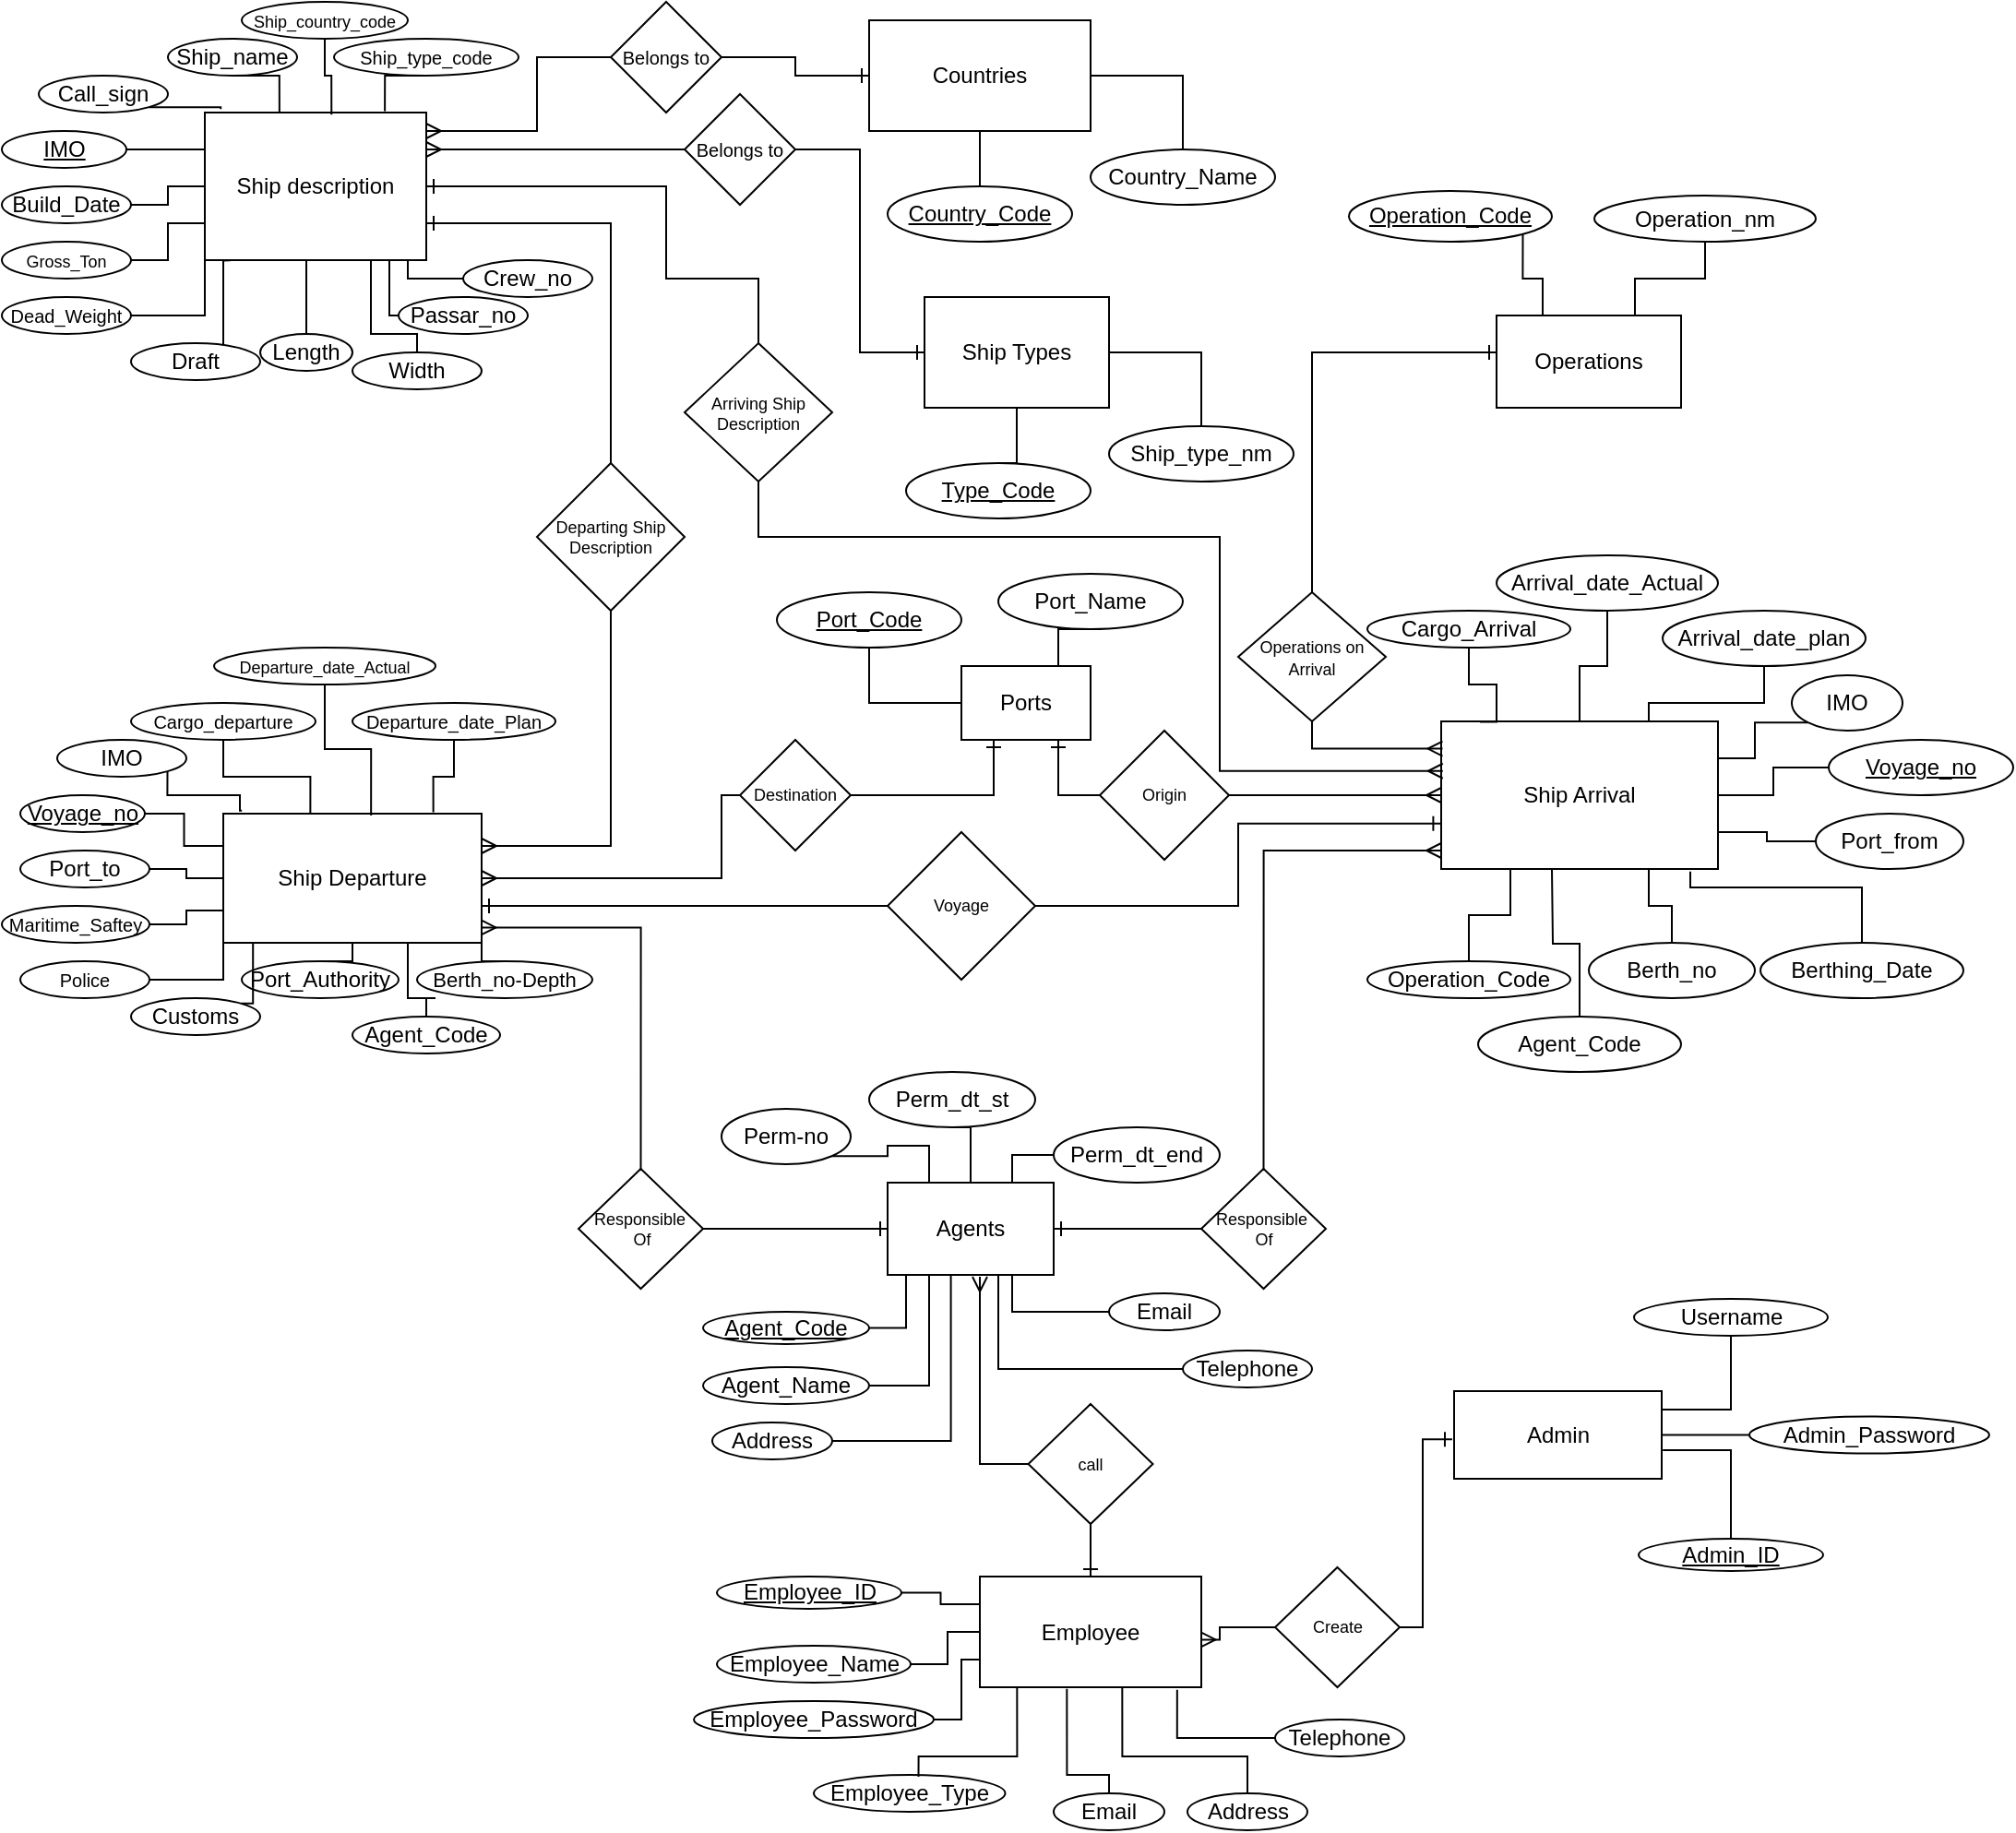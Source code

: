 <mxfile version="20.5.3" type="device"><diagram id="R2lEEEUBdFMjLlhIrx00" name="Page-1"><mxGraphModel dx="6033" dy="1382" grid="1" gridSize="10" guides="1" tooltips="1" connect="1" arrows="0" fold="1" page="1" pageScale="1" pageWidth="1654" pageHeight="1169" math="0" shadow="0" extFonts="Permanent Marker^https://fonts.googleapis.com/css?family=Permanent+Marker"><root><mxCell id="0"/><mxCell id="1" parent="0"/><mxCell id="GCHEzRYKZ83cZEMZQdpJ-3" value="Ship description" style="rounded=0;whiteSpace=wrap;html=1;strokeWidth=1;labelBackgroundColor=none;" parent="1" vertex="1"><mxGeometry x="-2210" y="79" width="120" height="80" as="geometry"/></mxCell><mxCell id="GCHEzRYKZ83cZEMZQdpJ-29" style="edgeStyle=orthogonalEdgeStyle;rounded=0;orthogonalLoop=1;jettySize=auto;html=1;exitX=0.5;exitY=0;exitDx=0;exitDy=0;entryX=0.5;entryY=1;entryDx=0;entryDy=0;fontSize=10;strokeWidth=1;endArrow=none;endFill=0;labelBackgroundColor=none;fontColor=default;" parent="1" source="GCHEzRYKZ83cZEMZQdpJ-6" target="GCHEzRYKZ83cZEMZQdpJ-3" edge="1"><mxGeometry relative="1" as="geometry"><Array as="points"><mxPoint x="-2155" y="159"/></Array></mxGeometry></mxCell><mxCell id="GCHEzRYKZ83cZEMZQdpJ-6" value="Length" style="ellipse;whiteSpace=wrap;html=1;align=center;strokeWidth=1;labelBackgroundColor=none;rounded=0;" parent="1" vertex="1"><mxGeometry x="-2180" y="199" width="50" height="20" as="geometry"/></mxCell><mxCell id="GCHEzRYKZ83cZEMZQdpJ-27" style="edgeStyle=orthogonalEdgeStyle;rounded=0;orthogonalLoop=1;jettySize=auto;html=1;exitX=1;exitY=0.5;exitDx=0;exitDy=0;entryX=0;entryY=1;entryDx=0;entryDy=0;fontSize=10;strokeWidth=1;endArrow=none;endFill=0;labelBackgroundColor=none;fontColor=default;" parent="1" source="GCHEzRYKZ83cZEMZQdpJ-7" target="GCHEzRYKZ83cZEMZQdpJ-3" edge="1"><mxGeometry relative="1" as="geometry"/></mxCell><mxCell id="GCHEzRYKZ83cZEMZQdpJ-7" value="&lt;font style=&quot;font-size: 10px;&quot;&gt;Dead_Weight&lt;/font&gt;" style="ellipse;whiteSpace=wrap;html=1;align=center;strokeWidth=1;labelBackgroundColor=none;rounded=0;" parent="1" vertex="1"><mxGeometry x="-2320" y="179" width="70" height="20" as="geometry"/></mxCell><mxCell id="GCHEzRYKZ83cZEMZQdpJ-26" style="edgeStyle=orthogonalEdgeStyle;rounded=0;orthogonalLoop=1;jettySize=auto;html=1;exitX=1;exitY=0.5;exitDx=0;exitDy=0;entryX=0;entryY=0.75;entryDx=0;entryDy=0;fontSize=10;strokeWidth=1;endArrow=none;endFill=0;labelBackgroundColor=none;fontColor=default;" parent="1" source="GCHEzRYKZ83cZEMZQdpJ-8" target="GCHEzRYKZ83cZEMZQdpJ-3" edge="1"><mxGeometry relative="1" as="geometry"/></mxCell><mxCell id="GCHEzRYKZ83cZEMZQdpJ-8" value="&lt;font style=&quot;font-size: 9px;&quot;&gt;Gross_Ton&lt;/font&gt;" style="ellipse;whiteSpace=wrap;html=1;align=center;strokeWidth=1;labelBackgroundColor=none;rounded=0;" parent="1" vertex="1"><mxGeometry x="-2320" y="149" width="70" height="20" as="geometry"/></mxCell><mxCell id="GCHEzRYKZ83cZEMZQdpJ-25" style="edgeStyle=orthogonalEdgeStyle;rounded=0;orthogonalLoop=1;jettySize=auto;html=1;exitX=1;exitY=0.5;exitDx=0;exitDy=0;fontSize=10;strokeWidth=1;endArrow=none;endFill=0;labelBackgroundColor=none;fontColor=default;" parent="1" source="GCHEzRYKZ83cZEMZQdpJ-9" target="GCHEzRYKZ83cZEMZQdpJ-3" edge="1"><mxGeometry relative="1" as="geometry"/></mxCell><mxCell id="GCHEzRYKZ83cZEMZQdpJ-9" value="Build_Date" style="ellipse;whiteSpace=wrap;html=1;align=center;strokeWidth=1;labelBackgroundColor=none;rounded=0;" parent="1" vertex="1"><mxGeometry x="-2320" y="119" width="70" height="20" as="geometry"/></mxCell><mxCell id="GCHEzRYKZ83cZEMZQdpJ-24" style="edgeStyle=orthogonalEdgeStyle;rounded=0;orthogonalLoop=1;jettySize=auto;html=1;exitX=1;exitY=0.5;exitDx=0;exitDy=0;entryX=0;entryY=0.25;entryDx=0;entryDy=0;fontSize=10;strokeWidth=1;endArrow=none;endFill=0;labelBackgroundColor=none;fontColor=default;" parent="1" source="GCHEzRYKZ83cZEMZQdpJ-10" target="GCHEzRYKZ83cZEMZQdpJ-3" edge="1"><mxGeometry relative="1" as="geometry"/></mxCell><mxCell id="GCHEzRYKZ83cZEMZQdpJ-10" value="IMO" style="ellipse;whiteSpace=wrap;html=1;align=center;fontStyle=4;strokeWidth=1;labelBackgroundColor=none;rounded=0;" parent="1" vertex="1"><mxGeometry x="-2320" y="89" width="67.5" height="20" as="geometry"/></mxCell><mxCell id="GCHEzRYKZ83cZEMZQdpJ-23" style="edgeStyle=orthogonalEdgeStyle;rounded=0;orthogonalLoop=1;jettySize=auto;html=1;exitX=1;exitY=1;exitDx=0;exitDy=0;entryX=0.072;entryY=-0.023;entryDx=0;entryDy=0;entryPerimeter=0;fontSize=10;strokeWidth=1;endArrow=none;endFill=0;labelBackgroundColor=none;fontColor=default;" parent="1" source="GCHEzRYKZ83cZEMZQdpJ-11" target="GCHEzRYKZ83cZEMZQdpJ-3" edge="1"><mxGeometry relative="1" as="geometry"/></mxCell><mxCell id="GCHEzRYKZ83cZEMZQdpJ-11" value="Call_sign" style="ellipse;whiteSpace=wrap;html=1;align=center;strokeWidth=1;labelBackgroundColor=none;rounded=0;" parent="1" vertex="1"><mxGeometry x="-2300" y="59" width="70" height="20" as="geometry"/></mxCell><mxCell id="GCHEzRYKZ83cZEMZQdpJ-28" style="edgeStyle=orthogonalEdgeStyle;rounded=0;orthogonalLoop=1;jettySize=auto;html=1;exitX=1;exitY=0;exitDx=0;exitDy=0;entryX=0.115;entryY=1.002;entryDx=0;entryDy=0;entryPerimeter=0;fontSize=10;strokeWidth=1;endArrow=none;endFill=0;labelBackgroundColor=none;fontColor=default;" parent="1" source="GCHEzRYKZ83cZEMZQdpJ-12" target="GCHEzRYKZ83cZEMZQdpJ-3" edge="1"><mxGeometry relative="1" as="geometry"><Array as="points"><mxPoint x="-2200" y="159"/></Array></mxGeometry></mxCell><mxCell id="GCHEzRYKZ83cZEMZQdpJ-12" value="Draft" style="ellipse;whiteSpace=wrap;html=1;align=center;strokeWidth=1;labelBackgroundColor=none;rounded=0;" parent="1" vertex="1"><mxGeometry x="-2250" y="204" width="70" height="20" as="geometry"/></mxCell><mxCell id="GCHEzRYKZ83cZEMZQdpJ-22" style="edgeStyle=orthogonalEdgeStyle;rounded=0;orthogonalLoop=1;jettySize=auto;html=1;exitX=0.5;exitY=1;exitDx=0;exitDy=0;entryX=0.337;entryY=0.002;entryDx=0;entryDy=0;entryPerimeter=0;fontSize=10;strokeWidth=1;endArrow=none;endFill=0;labelBackgroundColor=none;fontColor=default;" parent="1" source="GCHEzRYKZ83cZEMZQdpJ-13" target="GCHEzRYKZ83cZEMZQdpJ-3" edge="1"><mxGeometry relative="1" as="geometry"/></mxCell><mxCell id="GCHEzRYKZ83cZEMZQdpJ-13" value="Ship_name" style="ellipse;whiteSpace=wrap;html=1;align=center;strokeWidth=1;labelBackgroundColor=none;rounded=0;" parent="1" vertex="1"><mxGeometry x="-2230" y="39" width="70" height="20" as="geometry"/></mxCell><mxCell id="GCHEzRYKZ83cZEMZQdpJ-32" style="edgeStyle=orthogonalEdgeStyle;rounded=0;orthogonalLoop=1;jettySize=auto;html=1;exitX=0.5;exitY=0;exitDx=0;exitDy=0;entryX=0.75;entryY=1;entryDx=0;entryDy=0;fontSize=10;strokeWidth=1;endArrow=none;endFill=0;labelBackgroundColor=none;fontColor=default;" parent="1" source="GCHEzRYKZ83cZEMZQdpJ-14" target="GCHEzRYKZ83cZEMZQdpJ-3" edge="1"><mxGeometry relative="1" as="geometry"><Array as="points"><mxPoint x="-2095" y="199"/><mxPoint x="-2120" y="199"/></Array></mxGeometry></mxCell><mxCell id="GCHEzRYKZ83cZEMZQdpJ-14" value="Width" style="ellipse;whiteSpace=wrap;html=1;align=center;strokeWidth=1;labelBackgroundColor=none;rounded=0;" parent="1" vertex="1"><mxGeometry x="-2130" y="209" width="70" height="20" as="geometry"/></mxCell><mxCell id="GCHEzRYKZ83cZEMZQdpJ-33" style="edgeStyle=orthogonalEdgeStyle;rounded=0;orthogonalLoop=1;jettySize=auto;html=1;exitX=0.621;exitY=0.975;exitDx=0;exitDy=0;entryX=1;entryY=1;entryDx=0;entryDy=0;fontSize=10;strokeWidth=1;endArrow=none;endFill=0;exitPerimeter=0;labelBackgroundColor=none;fontColor=default;" parent="1" source="GCHEzRYKZ83cZEMZQdpJ-15" target="GCHEzRYKZ83cZEMZQdpJ-3" edge="1"><mxGeometry relative="1" as="geometry"><Array as="points"><mxPoint x="-2061" y="189"/><mxPoint x="-2110" y="189"/><mxPoint x="-2110" y="159"/></Array></mxGeometry></mxCell><mxCell id="GCHEzRYKZ83cZEMZQdpJ-15" value="Passar_no" style="ellipse;whiteSpace=wrap;html=1;align=center;strokeWidth=1;labelBackgroundColor=none;rounded=0;" parent="1" vertex="1"><mxGeometry x="-2105" y="179" width="70" height="20" as="geometry"/></mxCell><mxCell id="GCHEzRYKZ83cZEMZQdpJ-34" style="edgeStyle=orthogonalEdgeStyle;rounded=0;orthogonalLoop=1;jettySize=auto;html=1;exitX=0.5;exitY=0;exitDx=0;exitDy=0;fontSize=10;strokeWidth=1;endArrow=none;endFill=0;labelBackgroundColor=none;fontColor=default;" parent="1" source="GCHEzRYKZ83cZEMZQdpJ-16" edge="1"><mxGeometry relative="1" as="geometry"><mxPoint x="-2100" y="159" as="targetPoint"/><Array as="points"><mxPoint x="-2035" y="169"/><mxPoint x="-2100" y="169"/></Array></mxGeometry></mxCell><mxCell id="GCHEzRYKZ83cZEMZQdpJ-16" value="Crew_no" style="ellipse;whiteSpace=wrap;html=1;align=center;strokeWidth=1;labelBackgroundColor=none;rounded=0;" parent="1" vertex="1"><mxGeometry x="-2070" y="159" width="70" height="20" as="geometry"/></mxCell><mxCell id="GCHEzRYKZ83cZEMZQdpJ-21" style="edgeStyle=orthogonalEdgeStyle;rounded=0;orthogonalLoop=1;jettySize=auto;html=1;exitX=0.5;exitY=1;exitDx=0;exitDy=0;entryX=0.572;entryY=0.014;entryDx=0;entryDy=0;entryPerimeter=0;fontSize=10;strokeWidth=1;endArrow=none;endFill=0;labelBackgroundColor=none;fontColor=default;" parent="1" source="GCHEzRYKZ83cZEMZQdpJ-17" target="GCHEzRYKZ83cZEMZQdpJ-3" edge="1"><mxGeometry relative="1" as="geometry"/></mxCell><mxCell id="GCHEzRYKZ83cZEMZQdpJ-17" value="&lt;font style=&quot;font-size: 9px;&quot;&gt;Ship_country_code&lt;/font&gt;" style="ellipse;whiteSpace=wrap;html=1;align=center;labelBackgroundColor=none;rounded=0;" parent="1" vertex="1"><mxGeometry x="-2190" y="19" width="90" height="20" as="geometry"/></mxCell><mxCell id="GCHEzRYKZ83cZEMZQdpJ-20" style="edgeStyle=orthogonalEdgeStyle;rounded=0;orthogonalLoop=1;jettySize=auto;html=1;exitX=0.5;exitY=1;exitDx=0;exitDy=0;entryX=0.813;entryY=-0.01;entryDx=0;entryDy=0;entryPerimeter=0;fontSize=10;strokeWidth=1;endArrow=none;endFill=0;labelBackgroundColor=none;fontColor=default;" parent="1" source="GCHEzRYKZ83cZEMZQdpJ-18" target="GCHEzRYKZ83cZEMZQdpJ-3" edge="1"><mxGeometry relative="1" as="geometry"/></mxCell><mxCell id="GCHEzRYKZ83cZEMZQdpJ-18" value="&lt;font style=&quot;font-size: 10px;&quot;&gt;Ship_type_code&lt;/font&gt;" style="ellipse;whiteSpace=wrap;html=1;align=center;strokeWidth=1;labelBackgroundColor=none;rounded=0;" parent="1" vertex="1"><mxGeometry x="-2140" y="39" width="100" height="20" as="geometry"/></mxCell><mxCell id="GCHEzRYKZ83cZEMZQdpJ-35" value="Ship Departure" style="rounded=0;whiteSpace=wrap;html=1;strokeWidth=1;labelBackgroundColor=none;" parent="1" vertex="1"><mxGeometry x="-2200" y="459" width="140" height="70" as="geometry"/></mxCell><mxCell id="GCHEzRYKZ83cZEMZQdpJ-36" style="edgeStyle=orthogonalEdgeStyle;rounded=0;orthogonalLoop=1;jettySize=auto;html=1;exitX=0.5;exitY=0;exitDx=0;exitDy=0;entryX=0.5;entryY=1;entryDx=0;entryDy=0;fontSize=10;strokeWidth=1;endArrow=none;endFill=0;labelBackgroundColor=none;fontColor=default;" parent="1" source="GCHEzRYKZ83cZEMZQdpJ-37" target="GCHEzRYKZ83cZEMZQdpJ-35" edge="1"><mxGeometry relative="1" as="geometry"/></mxCell><mxCell id="GCHEzRYKZ83cZEMZQdpJ-37" value="Port_Authority" style="ellipse;whiteSpace=wrap;html=1;align=center;strokeWidth=1;labelBackgroundColor=none;rounded=0;" parent="1" vertex="1"><mxGeometry x="-2190" y="539" width="85" height="20" as="geometry"/></mxCell><mxCell id="GCHEzRYKZ83cZEMZQdpJ-38" style="edgeStyle=orthogonalEdgeStyle;rounded=0;orthogonalLoop=1;jettySize=auto;html=1;exitX=1;exitY=0.5;exitDx=0;exitDy=0;entryX=0;entryY=1;entryDx=0;entryDy=0;fontSize=10;strokeWidth=1;endArrow=none;endFill=0;labelBackgroundColor=none;fontColor=default;" parent="1" source="GCHEzRYKZ83cZEMZQdpJ-39" target="GCHEzRYKZ83cZEMZQdpJ-35" edge="1"><mxGeometry relative="1" as="geometry"/></mxCell><mxCell id="GCHEzRYKZ83cZEMZQdpJ-39" value="&lt;font style=&quot;font-size: 10px;&quot;&gt;Police&lt;/font&gt;" style="ellipse;whiteSpace=wrap;html=1;align=center;strokeWidth=1;labelBackgroundColor=none;rounded=0;" parent="1" vertex="1"><mxGeometry x="-2310" y="539" width="70" height="20" as="geometry"/></mxCell><mxCell id="GCHEzRYKZ83cZEMZQdpJ-40" style="edgeStyle=orthogonalEdgeStyle;rounded=0;orthogonalLoop=1;jettySize=auto;html=1;exitX=1;exitY=0.5;exitDx=0;exitDy=0;entryX=0;entryY=0.75;entryDx=0;entryDy=0;fontSize=10;strokeWidth=1;endArrow=none;endFill=0;labelBackgroundColor=none;fontColor=default;" parent="1" source="GCHEzRYKZ83cZEMZQdpJ-41" target="GCHEzRYKZ83cZEMZQdpJ-35" edge="1"><mxGeometry relative="1" as="geometry"/></mxCell><mxCell id="GCHEzRYKZ83cZEMZQdpJ-41" value="&lt;font size=&quot;1&quot;&gt;Maritime_Saftey&lt;/font&gt;" style="ellipse;whiteSpace=wrap;html=1;align=center;strokeWidth=1;labelBackgroundColor=none;rounded=0;" parent="1" vertex="1"><mxGeometry x="-2320" y="509" width="80" height="20" as="geometry"/></mxCell><mxCell id="GCHEzRYKZ83cZEMZQdpJ-42" style="edgeStyle=orthogonalEdgeStyle;rounded=0;orthogonalLoop=1;jettySize=auto;html=1;exitX=1;exitY=0.5;exitDx=0;exitDy=0;fontSize=10;strokeWidth=1;endArrow=none;endFill=0;labelBackgroundColor=none;fontColor=default;" parent="1" source="GCHEzRYKZ83cZEMZQdpJ-43" target="GCHEzRYKZ83cZEMZQdpJ-35" edge="1"><mxGeometry relative="1" as="geometry"/></mxCell><mxCell id="GCHEzRYKZ83cZEMZQdpJ-43" value="Port_to" style="ellipse;whiteSpace=wrap;html=1;align=center;strokeWidth=1;labelBackgroundColor=none;rounded=0;" parent="1" vertex="1"><mxGeometry x="-2310" y="479" width="70" height="20" as="geometry"/></mxCell><mxCell id="GCHEzRYKZ83cZEMZQdpJ-44" style="edgeStyle=orthogonalEdgeStyle;rounded=0;orthogonalLoop=1;jettySize=auto;html=1;exitX=1;exitY=0.5;exitDx=0;exitDy=0;entryX=0;entryY=0.25;entryDx=0;entryDy=0;fontSize=10;strokeWidth=1;endArrow=none;endFill=0;labelBackgroundColor=none;fontColor=default;" parent="1" source="GCHEzRYKZ83cZEMZQdpJ-45" target="GCHEzRYKZ83cZEMZQdpJ-35" edge="1"><mxGeometry relative="1" as="geometry"/></mxCell><mxCell id="GCHEzRYKZ83cZEMZQdpJ-45" value="Voyage_no" style="ellipse;whiteSpace=wrap;html=1;align=center;fontStyle=4;strokeWidth=1;labelBackgroundColor=none;rounded=0;" parent="1" vertex="1"><mxGeometry x="-2310" y="449" width="67.5" height="20" as="geometry"/></mxCell><mxCell id="GCHEzRYKZ83cZEMZQdpJ-46" style="edgeStyle=orthogonalEdgeStyle;rounded=0;orthogonalLoop=1;jettySize=auto;html=1;exitX=1;exitY=1;exitDx=0;exitDy=0;entryX=0.072;entryY=-0.023;entryDx=0;entryDy=0;entryPerimeter=0;fontSize=10;strokeWidth=1;endArrow=none;endFill=0;labelBackgroundColor=none;fontColor=default;" parent="1" source="GCHEzRYKZ83cZEMZQdpJ-47" target="GCHEzRYKZ83cZEMZQdpJ-35" edge="1"><mxGeometry relative="1" as="geometry"><Array as="points"><mxPoint x="-2230" y="449"/><mxPoint x="-2191" y="449"/></Array></mxGeometry></mxCell><mxCell id="GCHEzRYKZ83cZEMZQdpJ-47" value="IMO" style="ellipse;whiteSpace=wrap;html=1;align=center;strokeWidth=1;labelBackgroundColor=none;rounded=0;" parent="1" vertex="1"><mxGeometry x="-2290" y="419" width="70" height="20" as="geometry"/></mxCell><mxCell id="GCHEzRYKZ83cZEMZQdpJ-48" style="edgeStyle=orthogonalEdgeStyle;rounded=0;orthogonalLoop=1;jettySize=auto;html=1;exitX=1;exitY=0;exitDx=0;exitDy=0;entryX=0.115;entryY=1.002;entryDx=0;entryDy=0;entryPerimeter=0;fontSize=10;strokeWidth=1;endArrow=none;endFill=0;labelBackgroundColor=none;fontColor=default;" parent="1" source="GCHEzRYKZ83cZEMZQdpJ-49" target="GCHEzRYKZ83cZEMZQdpJ-35" edge="1"><mxGeometry relative="1" as="geometry"/></mxCell><mxCell id="GCHEzRYKZ83cZEMZQdpJ-49" value="Customs" style="ellipse;whiteSpace=wrap;html=1;align=center;strokeWidth=1;labelBackgroundColor=none;rounded=0;" parent="1" vertex="1"><mxGeometry x="-2250" y="559" width="70" height="20" as="geometry"/></mxCell><mxCell id="GCHEzRYKZ83cZEMZQdpJ-50" style="edgeStyle=orthogonalEdgeStyle;rounded=0;orthogonalLoop=1;jettySize=auto;html=1;exitX=0.5;exitY=1;exitDx=0;exitDy=0;entryX=0.337;entryY=0.002;entryDx=0;entryDy=0;entryPerimeter=0;fontSize=10;strokeWidth=1;endArrow=none;endFill=0;labelBackgroundColor=none;fontColor=default;" parent="1" source="GCHEzRYKZ83cZEMZQdpJ-51" target="GCHEzRYKZ83cZEMZQdpJ-35" edge="1"><mxGeometry relative="1" as="geometry"/></mxCell><mxCell id="GCHEzRYKZ83cZEMZQdpJ-51" value="&lt;font style=&quot;font-size: 10px;&quot;&gt;Cargo_departure&lt;/font&gt;" style="ellipse;whiteSpace=wrap;html=1;align=center;strokeWidth=1;labelBackgroundColor=none;rounded=0;" parent="1" vertex="1"><mxGeometry x="-2250" y="399" width="100" height="20" as="geometry"/></mxCell><mxCell id="GCHEzRYKZ83cZEMZQdpJ-52" style="edgeStyle=orthogonalEdgeStyle;rounded=0;orthogonalLoop=1;jettySize=auto;html=1;exitX=0.5;exitY=0;exitDx=0;exitDy=0;entryX=0.75;entryY=1;entryDx=0;entryDy=0;fontSize=10;strokeWidth=1;endArrow=none;endFill=0;labelBackgroundColor=none;fontColor=default;" parent="1" source="GCHEzRYKZ83cZEMZQdpJ-53" target="GCHEzRYKZ83cZEMZQdpJ-35" edge="1"><mxGeometry relative="1" as="geometry"><Array as="points"><mxPoint x="-2085" y="559"/><mxPoint x="-2100" y="559"/><mxPoint x="-2100" y="519"/></Array></mxGeometry></mxCell><mxCell id="GCHEzRYKZ83cZEMZQdpJ-53" value="Agent_Code" style="ellipse;whiteSpace=wrap;html=1;align=center;strokeWidth=1;labelBackgroundColor=none;rounded=0;" parent="1" vertex="1"><mxGeometry x="-2130" y="569" width="80" height="20" as="geometry"/></mxCell><mxCell id="GCHEzRYKZ83cZEMZQdpJ-54" style="edgeStyle=orthogonalEdgeStyle;rounded=0;orthogonalLoop=1;jettySize=auto;html=1;exitX=0.5;exitY=0;exitDx=0;exitDy=0;entryX=1;entryY=1;entryDx=0;entryDy=0;fontSize=10;strokeWidth=1;endArrow=none;endFill=0;labelBackgroundColor=none;fontColor=default;" parent="1" source="GCHEzRYKZ83cZEMZQdpJ-55" target="GCHEzRYKZ83cZEMZQdpJ-35" edge="1"><mxGeometry relative="1" as="geometry"/></mxCell><mxCell id="GCHEzRYKZ83cZEMZQdpJ-55" value="&lt;font style=&quot;font-size: 11px;&quot;&gt;Berth_no-Depth&lt;/font&gt;" style="ellipse;whiteSpace=wrap;html=1;align=center;strokeWidth=1;labelBackgroundColor=none;rounded=0;" parent="1" vertex="1"><mxGeometry x="-2095" y="539" width="95" height="20" as="geometry"/></mxCell><mxCell id="GCHEzRYKZ83cZEMZQdpJ-58" style="edgeStyle=orthogonalEdgeStyle;rounded=0;orthogonalLoop=1;jettySize=auto;html=1;exitX=0.5;exitY=1;exitDx=0;exitDy=0;entryX=0.572;entryY=0.014;entryDx=0;entryDy=0;entryPerimeter=0;fontSize=10;strokeWidth=1;endArrow=none;endFill=0;labelBackgroundColor=none;fontColor=default;" parent="1" source="GCHEzRYKZ83cZEMZQdpJ-59" target="GCHEzRYKZ83cZEMZQdpJ-35" edge="1"><mxGeometry relative="1" as="geometry"/></mxCell><mxCell id="GCHEzRYKZ83cZEMZQdpJ-59" value="&lt;font style=&quot;font-size: 9px;&quot;&gt;Departure_date_Actual&lt;/font&gt;" style="ellipse;whiteSpace=wrap;html=1;align=center;strokeWidth=1;labelBackgroundColor=none;rounded=0;" parent="1" vertex="1"><mxGeometry x="-2205" y="369" width="120" height="20" as="geometry"/></mxCell><mxCell id="GCHEzRYKZ83cZEMZQdpJ-60" style="edgeStyle=orthogonalEdgeStyle;rounded=0;orthogonalLoop=1;jettySize=auto;html=1;exitX=0.5;exitY=1;exitDx=0;exitDy=0;entryX=0.813;entryY=-0.01;entryDx=0;entryDy=0;entryPerimeter=0;fontSize=10;strokeWidth=1;endArrow=none;endFill=0;labelBackgroundColor=none;fontColor=default;" parent="1" source="GCHEzRYKZ83cZEMZQdpJ-61" target="GCHEzRYKZ83cZEMZQdpJ-35" edge="1"><mxGeometry relative="1" as="geometry"/></mxCell><mxCell id="GCHEzRYKZ83cZEMZQdpJ-61" value="&lt;font style=&quot;font-size: 10px;&quot;&gt;Departure_date_Plan&lt;/font&gt;" style="ellipse;whiteSpace=wrap;html=1;align=center;strokeWidth=1;labelBackgroundColor=none;rounded=0;" parent="1" vertex="1"><mxGeometry x="-2130" y="399" width="110" height="20" as="geometry"/></mxCell><mxCell id="GCHEzRYKZ83cZEMZQdpJ-62" value="&lt;font style=&quot;font-size: 12px;&quot;&gt;Countries&lt;/font&gt;" style="rounded=0;whiteSpace=wrap;html=1;fontSize=11;labelBackgroundColor=none;" parent="1" vertex="1"><mxGeometry x="-1850" y="29" width="120" height="60" as="geometry"/></mxCell><mxCell id="GCHEzRYKZ83cZEMZQdpJ-65" style="edgeStyle=orthogonalEdgeStyle;rounded=0;orthogonalLoop=1;jettySize=auto;html=1;exitX=0.5;exitY=0;exitDx=0;exitDy=0;entryX=0.5;entryY=1;entryDx=0;entryDy=0;fontSize=12;strokeWidth=1;endArrow=none;endFill=0;labelBackgroundColor=none;fontColor=default;" parent="1" source="GCHEzRYKZ83cZEMZQdpJ-63" target="GCHEzRYKZ83cZEMZQdpJ-62" edge="1"><mxGeometry relative="1" as="geometry"/></mxCell><mxCell id="GCHEzRYKZ83cZEMZQdpJ-63" value="Country_Code" style="ellipse;whiteSpace=wrap;html=1;align=center;fontStyle=4;fontSize=12;strokeWidth=1;labelBackgroundColor=none;rounded=0;" parent="1" vertex="1"><mxGeometry x="-1840" y="119" width="100" height="30" as="geometry"/></mxCell><mxCell id="GCHEzRYKZ83cZEMZQdpJ-67" style="edgeStyle=orthogonalEdgeStyle;rounded=0;orthogonalLoop=1;jettySize=auto;html=1;exitX=0.5;exitY=0;exitDx=0;exitDy=0;entryX=1;entryY=0.5;entryDx=0;entryDy=0;fontSize=12;strokeWidth=1;endArrow=none;endFill=0;labelBackgroundColor=none;fontColor=default;" parent="1" source="GCHEzRYKZ83cZEMZQdpJ-66" target="GCHEzRYKZ83cZEMZQdpJ-62" edge="1"><mxGeometry relative="1" as="geometry"/></mxCell><mxCell id="GCHEzRYKZ83cZEMZQdpJ-66" value="Country_Name" style="ellipse;whiteSpace=wrap;html=1;align=center;fontSize=12;strokeWidth=1;labelBackgroundColor=none;rounded=0;" parent="1" vertex="1"><mxGeometry x="-1730" y="99" width="100" height="30" as="geometry"/></mxCell><mxCell id="GCHEzRYKZ83cZEMZQdpJ-68" value="&lt;font style=&quot;font-size: 12px;&quot;&gt;Ship Types&lt;/font&gt;" style="rounded=0;whiteSpace=wrap;html=1;fontSize=11;strokeWidth=1;labelBackgroundColor=none;" parent="1" vertex="1"><mxGeometry x="-1820" y="179" width="100" height="60" as="geometry"/></mxCell><mxCell id="GCHEzRYKZ83cZEMZQdpJ-141" style="edgeStyle=orthogonalEdgeStyle;rounded=0;orthogonalLoop=1;jettySize=auto;html=1;exitX=0.5;exitY=0;exitDx=0;exitDy=0;entryX=0.5;entryY=1;entryDx=0;entryDy=0;strokeWidth=1;fontSize=12;endArrow=baseDash;endFill=0;labelBackgroundColor=none;fontColor=default;" parent="1" source="GCHEzRYKZ83cZEMZQdpJ-70" target="GCHEzRYKZ83cZEMZQdpJ-68" edge="1"><mxGeometry relative="1" as="geometry"/></mxCell><mxCell id="GCHEzRYKZ83cZEMZQdpJ-70" value="Type_Code" style="ellipse;whiteSpace=wrap;html=1;align=center;fontStyle=4;fontSize=12;strokeWidth=1;labelBackgroundColor=none;rounded=0;" parent="1" vertex="1"><mxGeometry x="-1830" y="269" width="100" height="30" as="geometry"/></mxCell><mxCell id="GCHEzRYKZ83cZEMZQdpJ-71" style="edgeStyle=orthogonalEdgeStyle;rounded=0;orthogonalLoop=1;jettySize=auto;html=1;exitX=0.5;exitY=0;exitDx=0;exitDy=0;entryX=1;entryY=0.5;entryDx=0;entryDy=0;fontSize=12;strokeWidth=1;endArrow=none;endFill=0;labelBackgroundColor=none;fontColor=default;" parent="1" source="GCHEzRYKZ83cZEMZQdpJ-72" target="GCHEzRYKZ83cZEMZQdpJ-68" edge="1"><mxGeometry relative="1" as="geometry"/></mxCell><mxCell id="GCHEzRYKZ83cZEMZQdpJ-72" value="Ship_type_nm" style="ellipse;whiteSpace=wrap;html=1;align=center;fontSize=12;strokeWidth=1;labelBackgroundColor=none;rounded=0;" parent="1" vertex="1"><mxGeometry x="-1720" y="249" width="100" height="30" as="geometry"/></mxCell><mxCell id="GCHEzRYKZ83cZEMZQdpJ-73" value="&lt;font style=&quot;font-size: 12px;&quot;&gt;Ports&lt;/font&gt;" style="rounded=0;whiteSpace=wrap;html=1;fontSize=11;strokeWidth=1;labelBackgroundColor=none;" parent="1" vertex="1"><mxGeometry x="-1800" y="379" width="70" height="40" as="geometry"/></mxCell><mxCell id="GCHEzRYKZ83cZEMZQdpJ-78" style="edgeStyle=orthogonalEdgeStyle;rounded=0;orthogonalLoop=1;jettySize=auto;html=1;exitX=0.5;exitY=1;exitDx=0;exitDy=0;entryX=0;entryY=0.5;entryDx=0;entryDy=0;fontSize=12;strokeWidth=1;endArrow=none;endFill=0;labelBackgroundColor=none;fontColor=default;" parent="1" source="GCHEzRYKZ83cZEMZQdpJ-75" target="GCHEzRYKZ83cZEMZQdpJ-73" edge="1"><mxGeometry relative="1" as="geometry"/></mxCell><mxCell id="GCHEzRYKZ83cZEMZQdpJ-75" value="Port_Code" style="ellipse;whiteSpace=wrap;html=1;align=center;fontStyle=4;fontSize=12;strokeWidth=1;labelBackgroundColor=none;rounded=0;" parent="1" vertex="1"><mxGeometry x="-1900" y="339" width="100" height="30" as="geometry"/></mxCell><mxCell id="GCHEzRYKZ83cZEMZQdpJ-79" style="edgeStyle=orthogonalEdgeStyle;rounded=0;orthogonalLoop=1;jettySize=auto;html=1;exitX=0.5;exitY=1;exitDx=0;exitDy=0;entryX=0.75;entryY=0;entryDx=0;entryDy=0;fontSize=12;strokeWidth=1;endArrow=none;endFill=0;labelBackgroundColor=none;fontColor=default;" parent="1" source="GCHEzRYKZ83cZEMZQdpJ-77" target="GCHEzRYKZ83cZEMZQdpJ-73" edge="1"><mxGeometry relative="1" as="geometry"/></mxCell><mxCell id="GCHEzRYKZ83cZEMZQdpJ-77" value="Port_Name" style="ellipse;whiteSpace=wrap;html=1;align=center;fontSize=12;strokeWidth=1;labelBackgroundColor=none;rounded=0;" parent="1" vertex="1"><mxGeometry x="-1780" y="329" width="100" height="30" as="geometry"/></mxCell><mxCell id="GCHEzRYKZ83cZEMZQdpJ-80" value="&lt;font style=&quot;font-size: 12px;&quot;&gt;Agents&lt;/font&gt;" style="rounded=0;whiteSpace=wrap;html=1;fontSize=11;strokeWidth=1;labelBackgroundColor=none;" parent="1" vertex="1"><mxGeometry x="-1840" y="659" width="90" height="50" as="geometry"/></mxCell><mxCell id="GCHEzRYKZ83cZEMZQdpJ-89" style="edgeStyle=orthogonalEdgeStyle;rounded=0;orthogonalLoop=1;jettySize=auto;html=1;exitX=0;exitY=0.5;exitDx=0;exitDy=0;entryX=0.75;entryY=1;entryDx=0;entryDy=0;fontSize=12;strokeWidth=1;endArrow=none;endFill=0;labelBackgroundColor=none;fontColor=default;" parent="1" source="GCHEzRYKZ83cZEMZQdpJ-84" target="GCHEzRYKZ83cZEMZQdpJ-80" edge="1"><mxGeometry relative="1" as="geometry"/></mxCell><mxCell id="GCHEzRYKZ83cZEMZQdpJ-84" value="Email" style="ellipse;whiteSpace=wrap;html=1;align=center;fontSize=12;strokeWidth=1;labelBackgroundColor=none;rounded=0;" parent="1" vertex="1"><mxGeometry x="-1720" y="719" width="60" height="20" as="geometry"/></mxCell><mxCell id="GCHEzRYKZ83cZEMZQdpJ-186" style="edgeStyle=orthogonalEdgeStyle;rounded=0;orthogonalLoop=1;jettySize=auto;html=1;exitX=1;exitY=0.5;exitDx=0;exitDy=0;entryX=0.111;entryY=1.004;entryDx=0;entryDy=0;entryPerimeter=0;strokeWidth=1;fontSize=9;endArrow=none;endFill=0;labelBackgroundColor=none;fontColor=default;" parent="1" source="GCHEzRYKZ83cZEMZQdpJ-85" target="GCHEzRYKZ83cZEMZQdpJ-80" edge="1"><mxGeometry relative="1" as="geometry"/></mxCell><mxCell id="GCHEzRYKZ83cZEMZQdpJ-85" value="Agent_Code" style="ellipse;whiteSpace=wrap;html=1;align=center;fontStyle=4;fontSize=12;strokeWidth=1;labelBackgroundColor=none;rounded=0;" parent="1" vertex="1"><mxGeometry x="-1940" y="729" width="90" height="17.5" as="geometry"/></mxCell><mxCell id="GCHEzRYKZ83cZEMZQdpJ-87" style="edgeStyle=orthogonalEdgeStyle;rounded=0;orthogonalLoop=1;jettySize=auto;html=1;exitX=0.5;exitY=1;exitDx=0;exitDy=0;fontSize=12;strokeWidth=1;labelBackgroundColor=none;fontColor=default;" parent="1" source="GCHEzRYKZ83cZEMZQdpJ-84" target="GCHEzRYKZ83cZEMZQdpJ-84" edge="1"><mxGeometry relative="1" as="geometry"/></mxCell><mxCell id="GCHEzRYKZ83cZEMZQdpJ-93" style="edgeStyle=orthogonalEdgeStyle;rounded=0;orthogonalLoop=1;jettySize=auto;html=1;exitX=0;exitY=0.5;exitDx=0;exitDy=0;fontSize=12;strokeWidth=1;endArrow=none;endFill=0;labelBackgroundColor=none;fontColor=default;" parent="1" source="GCHEzRYKZ83cZEMZQdpJ-90" target="GCHEzRYKZ83cZEMZQdpJ-80" edge="1"><mxGeometry relative="1" as="geometry"><Array as="points"><mxPoint x="-1780" y="760"/></Array></mxGeometry></mxCell><mxCell id="GCHEzRYKZ83cZEMZQdpJ-90" value="Telephone" style="ellipse;whiteSpace=wrap;html=1;align=center;fontSize=12;strokeWidth=1;labelBackgroundColor=none;rounded=0;" parent="1" vertex="1"><mxGeometry x="-1680" y="750" width="70" height="20" as="geometry"/></mxCell><mxCell id="GCHEzRYKZ83cZEMZQdpJ-94" style="edgeStyle=orthogonalEdgeStyle;rounded=0;orthogonalLoop=1;jettySize=auto;html=1;entryX=0.381;entryY=0.994;entryDx=0;entryDy=0;entryPerimeter=0;fontSize=12;strokeWidth=1;endArrow=none;endFill=0;labelBackgroundColor=none;fontColor=default;" parent="1" source="GCHEzRYKZ83cZEMZQdpJ-91" target="GCHEzRYKZ83cZEMZQdpJ-80" edge="1"><mxGeometry relative="1" as="geometry"/></mxCell><mxCell id="GCHEzRYKZ83cZEMZQdpJ-91" value="Address" style="ellipse;whiteSpace=wrap;html=1;align=center;fontSize=12;strokeWidth=1;labelBackgroundColor=none;rounded=0;" parent="1" vertex="1"><mxGeometry x="-1935" y="789" width="65" height="20" as="geometry"/></mxCell><mxCell id="GCHEzRYKZ83cZEMZQdpJ-98" style="edgeStyle=orthogonalEdgeStyle;rounded=0;orthogonalLoop=1;jettySize=auto;html=1;exitX=1;exitY=0.5;exitDx=0;exitDy=0;entryX=0.25;entryY=1;entryDx=0;entryDy=0;fontSize=12;strokeWidth=1;endArrow=none;endFill=0;labelBackgroundColor=none;fontColor=default;" parent="1" source="GCHEzRYKZ83cZEMZQdpJ-92" target="GCHEzRYKZ83cZEMZQdpJ-80" edge="1"><mxGeometry relative="1" as="geometry"/></mxCell><mxCell id="GCHEzRYKZ83cZEMZQdpJ-92" value="Agent_Name" style="ellipse;whiteSpace=wrap;html=1;align=center;fontSize=12;strokeWidth=1;labelBackgroundColor=none;rounded=0;" parent="1" vertex="1"><mxGeometry x="-1940" y="759" width="90" height="20" as="geometry"/></mxCell><mxCell id="GCHEzRYKZ83cZEMZQdpJ-104" style="edgeStyle=orthogonalEdgeStyle;rounded=0;orthogonalLoop=1;jettySize=auto;html=1;exitX=1;exitY=1;exitDx=0;exitDy=0;entryX=0.25;entryY=0;entryDx=0;entryDy=0;fontSize=12;strokeWidth=1;endArrow=none;endFill=0;labelBackgroundColor=none;fontColor=default;" parent="1" source="GCHEzRYKZ83cZEMZQdpJ-99" target="GCHEzRYKZ83cZEMZQdpJ-80" edge="1"><mxGeometry relative="1" as="geometry"/></mxCell><mxCell id="GCHEzRYKZ83cZEMZQdpJ-99" value="Perm-no" style="ellipse;whiteSpace=wrap;html=1;align=center;fontSize=12;strokeWidth=1;labelBackgroundColor=none;rounded=0;" parent="1" vertex="1"><mxGeometry x="-1930" y="619" width="70" height="30" as="geometry"/></mxCell><mxCell id="GCHEzRYKZ83cZEMZQdpJ-103" style="edgeStyle=orthogonalEdgeStyle;rounded=0;orthogonalLoop=1;jettySize=auto;html=1;exitX=0.5;exitY=1;exitDx=0;exitDy=0;entryX=0.5;entryY=0;entryDx=0;entryDy=0;fontSize=12;strokeWidth=1;endArrow=none;endFill=0;labelBackgroundColor=none;fontColor=default;" parent="1" source="GCHEzRYKZ83cZEMZQdpJ-100" target="GCHEzRYKZ83cZEMZQdpJ-80" edge="1"><mxGeometry relative="1" as="geometry"/></mxCell><mxCell id="GCHEzRYKZ83cZEMZQdpJ-100" value="Perm_dt_st" style="ellipse;whiteSpace=wrap;html=1;align=center;fontSize=12;strokeWidth=1;labelBackgroundColor=none;rounded=0;" parent="1" vertex="1"><mxGeometry x="-1850" y="599" width="90" height="30" as="geometry"/></mxCell><mxCell id="GCHEzRYKZ83cZEMZQdpJ-102" style="edgeStyle=orthogonalEdgeStyle;rounded=0;orthogonalLoop=1;jettySize=auto;html=1;exitX=0;exitY=0.5;exitDx=0;exitDy=0;entryX=0.75;entryY=0;entryDx=0;entryDy=0;fontSize=12;strokeWidth=1;endArrow=none;endFill=0;labelBackgroundColor=none;fontColor=default;" parent="1" source="GCHEzRYKZ83cZEMZQdpJ-101" target="GCHEzRYKZ83cZEMZQdpJ-80" edge="1"><mxGeometry relative="1" as="geometry"/></mxCell><mxCell id="GCHEzRYKZ83cZEMZQdpJ-101" value="Perm_dt_end" style="ellipse;whiteSpace=wrap;html=1;align=center;fontSize=12;strokeWidth=1;labelBackgroundColor=none;rounded=0;" parent="1" vertex="1"><mxGeometry x="-1750" y="629" width="90" height="30" as="geometry"/></mxCell><mxCell id="GCHEzRYKZ83cZEMZQdpJ-105" value="Operations" style="rounded=0;whiteSpace=wrap;html=1;strokeWidth=1;fontSize=12;labelBackgroundColor=none;" parent="1" vertex="1"><mxGeometry x="-1510" y="189" width="100" height="50" as="geometry"/></mxCell><mxCell id="GCHEzRYKZ83cZEMZQdpJ-111" style="edgeStyle=orthogonalEdgeStyle;rounded=0;orthogonalLoop=1;jettySize=auto;html=1;exitX=0.5;exitY=1;exitDx=0;exitDy=0;entryX=0.75;entryY=0;entryDx=0;entryDy=0;fontSize=12;strokeWidth=1;endArrow=none;endFill=0;labelBackgroundColor=none;fontColor=default;" parent="1" source="GCHEzRYKZ83cZEMZQdpJ-106" target="GCHEzRYKZ83cZEMZQdpJ-105" edge="1"><mxGeometry relative="1" as="geometry"/></mxCell><mxCell id="GCHEzRYKZ83cZEMZQdpJ-106" value="Operation_nm" style="ellipse;whiteSpace=wrap;html=1;align=center;fontSize=12;strokeWidth=1;labelBackgroundColor=none;rounded=0;" parent="1" vertex="1"><mxGeometry x="-1457" y="124" width="120" height="25" as="geometry"/></mxCell><mxCell id="GCHEzRYKZ83cZEMZQdpJ-108" style="edgeStyle=orthogonalEdgeStyle;rounded=0;orthogonalLoop=1;jettySize=auto;html=1;exitX=1;exitY=1;exitDx=0;exitDy=0;entryX=0.25;entryY=0;entryDx=0;entryDy=0;fontSize=12;strokeWidth=1;endArrow=none;endFill=0;labelBackgroundColor=none;fontColor=default;" parent="1" source="GCHEzRYKZ83cZEMZQdpJ-107" target="GCHEzRYKZ83cZEMZQdpJ-105" edge="1"><mxGeometry relative="1" as="geometry"/></mxCell><mxCell id="GCHEzRYKZ83cZEMZQdpJ-107" value="Operation_Code" style="ellipse;whiteSpace=wrap;html=1;align=center;fontStyle=4;strokeWidth=1;fontSize=12;labelBackgroundColor=none;rounded=0;" parent="1" vertex="1"><mxGeometry x="-1590" y="121.5" width="110" height="27.5" as="geometry"/></mxCell><mxCell id="GCHEzRYKZ83cZEMZQdpJ-112" value="Ship Arrival" style="rounded=0;whiteSpace=wrap;html=1;strokeWidth=1;fontSize=12;labelBackgroundColor=none;" parent="1" vertex="1"><mxGeometry x="-1540" y="409" width="150" height="80" as="geometry"/></mxCell><mxCell id="GCHEzRYKZ83cZEMZQdpJ-132" style="edgeStyle=orthogonalEdgeStyle;rounded=0;orthogonalLoop=1;jettySize=auto;html=1;exitX=0;exitY=1;exitDx=0;exitDy=0;entryX=1;entryY=0.25;entryDx=0;entryDy=0;fontSize=12;strokeWidth=1;endArrow=none;endFill=0;labelBackgroundColor=none;fontColor=default;" parent="1" source="GCHEzRYKZ83cZEMZQdpJ-115" target="GCHEzRYKZ83cZEMZQdpJ-112" edge="1"><mxGeometry relative="1" as="geometry"/></mxCell><mxCell id="GCHEzRYKZ83cZEMZQdpJ-115" value="IMO" style="ellipse;whiteSpace=wrap;html=1;align=center;strokeWidth=1;fontSize=12;labelBackgroundColor=none;rounded=0;" parent="1" vertex="1"><mxGeometry x="-1350" y="384" width="60" height="30" as="geometry"/></mxCell><mxCell id="GCHEzRYKZ83cZEMZQdpJ-133" style="edgeStyle=orthogonalEdgeStyle;rounded=0;orthogonalLoop=1;jettySize=auto;html=1;exitX=0;exitY=0.5;exitDx=0;exitDy=0;entryX=1;entryY=0.5;entryDx=0;entryDy=0;fontSize=12;strokeWidth=1;endArrow=none;endFill=0;labelBackgroundColor=none;fontColor=default;" parent="1" source="GCHEzRYKZ83cZEMZQdpJ-116" target="GCHEzRYKZ83cZEMZQdpJ-112" edge="1"><mxGeometry relative="1" as="geometry"/></mxCell><mxCell id="GCHEzRYKZ83cZEMZQdpJ-116" value="Voyage_no" style="ellipse;whiteSpace=wrap;html=1;align=center;fontStyle=4;strokeWidth=1;fontSize=12;labelBackgroundColor=none;rounded=0;" parent="1" vertex="1"><mxGeometry x="-1330" y="419" width="100" height="30" as="geometry"/></mxCell><mxCell id="GCHEzRYKZ83cZEMZQdpJ-131" style="edgeStyle=orthogonalEdgeStyle;rounded=0;orthogonalLoop=1;jettySize=auto;html=1;exitX=0.5;exitY=1;exitDx=0;exitDy=0;entryX=0.75;entryY=0;entryDx=0;entryDy=0;fontSize=12;strokeWidth=1;endArrow=none;endFill=0;labelBackgroundColor=none;fontColor=default;" parent="1" source="GCHEzRYKZ83cZEMZQdpJ-117" target="GCHEzRYKZ83cZEMZQdpJ-112" edge="1"><mxGeometry relative="1" as="geometry"/></mxCell><mxCell id="GCHEzRYKZ83cZEMZQdpJ-117" value="Arrival_date_plan" style="ellipse;whiteSpace=wrap;html=1;align=center;strokeWidth=1;fontSize=12;labelBackgroundColor=none;rounded=0;" parent="1" vertex="1"><mxGeometry x="-1420" y="349" width="110" height="30" as="geometry"/></mxCell><mxCell id="GCHEzRYKZ83cZEMZQdpJ-130" style="edgeStyle=orthogonalEdgeStyle;rounded=0;orthogonalLoop=1;jettySize=auto;html=1;exitX=0.5;exitY=1;exitDx=0;exitDy=0;entryX=0.5;entryY=0;entryDx=0;entryDy=0;fontSize=12;strokeWidth=1;endArrow=none;endFill=0;labelBackgroundColor=none;fontColor=default;" parent="1" source="GCHEzRYKZ83cZEMZQdpJ-118" target="GCHEzRYKZ83cZEMZQdpJ-112" edge="1"><mxGeometry relative="1" as="geometry"/></mxCell><mxCell id="GCHEzRYKZ83cZEMZQdpJ-118" value="Arrival_date_Actual" style="ellipse;whiteSpace=wrap;html=1;align=center;strokeWidth=1;fontSize=12;labelBackgroundColor=none;rounded=0;" parent="1" vertex="1"><mxGeometry x="-1510" y="319" width="120" height="30" as="geometry"/></mxCell><mxCell id="GCHEzRYKZ83cZEMZQdpJ-209" style="edgeStyle=orthogonalEdgeStyle;rounded=0;orthogonalLoop=1;jettySize=auto;html=1;exitX=0.5;exitY=1;exitDx=0;exitDy=0;entryX=0.14;entryY=0.003;entryDx=0;entryDy=0;entryPerimeter=0;strokeWidth=1;fontSize=9;endArrow=none;endFill=0;labelBackgroundColor=none;fontColor=default;" parent="1" source="GCHEzRYKZ83cZEMZQdpJ-119" target="GCHEzRYKZ83cZEMZQdpJ-112" edge="1"><mxGeometry relative="1" as="geometry"><Array as="points"><mxPoint x="-1525" y="389"/><mxPoint x="-1510" y="389"/><mxPoint x="-1510" y="409"/></Array></mxGeometry></mxCell><mxCell id="GCHEzRYKZ83cZEMZQdpJ-119" value="Cargo_Arrival" style="ellipse;whiteSpace=wrap;html=1;align=center;strokeWidth=1;fontSize=12;labelBackgroundColor=none;rounded=0;" parent="1" vertex="1"><mxGeometry x="-1580" y="349" width="110" height="20" as="geometry"/></mxCell><mxCell id="GCHEzRYKZ83cZEMZQdpJ-134" style="edgeStyle=orthogonalEdgeStyle;rounded=0;orthogonalLoop=1;jettySize=auto;html=1;exitX=0;exitY=0.5;exitDx=0;exitDy=0;entryX=1;entryY=0.75;entryDx=0;entryDy=0;fontSize=12;strokeWidth=1;endArrow=none;endFill=0;labelBackgroundColor=none;fontColor=default;" parent="1" source="GCHEzRYKZ83cZEMZQdpJ-120" target="GCHEzRYKZ83cZEMZQdpJ-112" edge="1"><mxGeometry relative="1" as="geometry"/></mxCell><mxCell id="GCHEzRYKZ83cZEMZQdpJ-120" value="Port_from" style="ellipse;whiteSpace=wrap;html=1;align=center;strokeWidth=1;fontSize=12;labelBackgroundColor=none;rounded=0;" parent="1" vertex="1"><mxGeometry x="-1337" y="459" width="80" height="30" as="geometry"/></mxCell><mxCell id="GCHEzRYKZ83cZEMZQdpJ-135" style="edgeStyle=orthogonalEdgeStyle;rounded=0;orthogonalLoop=1;jettySize=auto;html=1;exitX=0.5;exitY=0;exitDx=0;exitDy=0;entryX=0.9;entryY=1.017;entryDx=0;entryDy=0;entryPerimeter=0;fontSize=12;strokeWidth=1;endArrow=none;endFill=0;labelBackgroundColor=none;fontColor=default;" parent="1" source="GCHEzRYKZ83cZEMZQdpJ-121" target="GCHEzRYKZ83cZEMZQdpJ-112" edge="1"><mxGeometry relative="1" as="geometry"><Array as="points"><mxPoint x="-1405" y="499"/></Array></mxGeometry></mxCell><mxCell id="GCHEzRYKZ83cZEMZQdpJ-121" value="Berthing_Date" style="ellipse;whiteSpace=wrap;html=1;align=center;strokeWidth=1;fontSize=12;labelBackgroundColor=none;rounded=0;" parent="1" vertex="1"><mxGeometry x="-1367" y="529" width="110" height="30" as="geometry"/></mxCell><mxCell id="GCHEzRYKZ83cZEMZQdpJ-136" style="edgeStyle=orthogonalEdgeStyle;rounded=0;orthogonalLoop=1;jettySize=auto;html=1;exitX=0.5;exitY=0;exitDx=0;exitDy=0;entryX=0.75;entryY=1;entryDx=0;entryDy=0;fontSize=12;strokeWidth=1;endArrow=none;endFill=0;labelBackgroundColor=none;fontColor=default;" parent="1" source="GCHEzRYKZ83cZEMZQdpJ-122" target="GCHEzRYKZ83cZEMZQdpJ-112" edge="1"><mxGeometry relative="1" as="geometry"/></mxCell><mxCell id="GCHEzRYKZ83cZEMZQdpJ-122" value="Berth_no" style="ellipse;whiteSpace=wrap;html=1;align=center;strokeWidth=1;fontSize=12;labelBackgroundColor=none;rounded=0;" parent="1" vertex="1"><mxGeometry x="-1460" y="529" width="90" height="30" as="geometry"/></mxCell><mxCell id="GCHEzRYKZ83cZEMZQdpJ-137" style="edgeStyle=orthogonalEdgeStyle;rounded=0;orthogonalLoop=1;jettySize=auto;html=1;exitX=0.5;exitY=0;exitDx=0;exitDy=0;fontSize=12;strokeWidth=1;endArrow=none;endFill=0;labelBackgroundColor=none;fontColor=default;" parent="1" source="GCHEzRYKZ83cZEMZQdpJ-123" edge="1"><mxGeometry relative="1" as="geometry"><mxPoint x="-1480" y="489" as="targetPoint"/></mxGeometry></mxCell><mxCell id="GCHEzRYKZ83cZEMZQdpJ-123" value="Agent_Code" style="ellipse;whiteSpace=wrap;html=1;align=center;strokeWidth=1;fontSize=12;labelBackgroundColor=none;rounded=0;" parent="1" vertex="1"><mxGeometry x="-1520" y="569" width="110" height="30" as="geometry"/></mxCell><mxCell id="GCHEzRYKZ83cZEMZQdpJ-138" style="edgeStyle=orthogonalEdgeStyle;rounded=0;orthogonalLoop=1;jettySize=auto;html=1;exitX=0.5;exitY=0;exitDx=0;exitDy=0;entryX=0.25;entryY=1;entryDx=0;entryDy=0;fontSize=12;strokeWidth=1;endArrow=none;endFill=0;labelBackgroundColor=none;fontColor=default;" parent="1" source="GCHEzRYKZ83cZEMZQdpJ-124" target="GCHEzRYKZ83cZEMZQdpJ-112" edge="1"><mxGeometry relative="1" as="geometry"/></mxCell><mxCell id="GCHEzRYKZ83cZEMZQdpJ-124" value="Operation_Code" style="ellipse;whiteSpace=wrap;html=1;align=center;strokeWidth=1;fontSize=12;labelBackgroundColor=none;rounded=0;" parent="1" vertex="1"><mxGeometry x="-1580" y="539" width="110" height="20" as="geometry"/></mxCell><mxCell id="GCHEzRYKZ83cZEMZQdpJ-155" style="edgeStyle=orthogonalEdgeStyle;rounded=0;orthogonalLoop=1;jettySize=auto;html=1;exitX=1;exitY=0.5;exitDx=0;exitDy=0;entryX=0;entryY=0.5;entryDx=0;entryDy=0;strokeWidth=1;fontSize=12;endArrow=ERone;endFill=0;labelBackgroundColor=none;fontColor=default;" parent="1" source="GCHEzRYKZ83cZEMZQdpJ-154" target="GCHEzRYKZ83cZEMZQdpJ-68" edge="1"><mxGeometry relative="1" as="geometry"/></mxCell><mxCell id="GCHEzRYKZ83cZEMZQdpJ-157" style="edgeStyle=orthogonalEdgeStyle;rounded=0;orthogonalLoop=1;jettySize=auto;html=1;exitX=0;exitY=0.5;exitDx=0;exitDy=0;strokeWidth=1;fontSize=12;endArrow=ERmany;endFill=0;entryX=1;entryY=0.5;entryDx=0;entryDy=0;labelBackgroundColor=none;fontColor=default;" parent="1" source="GCHEzRYKZ83cZEMZQdpJ-154" edge="1"><mxGeometry relative="1" as="geometry"><mxPoint x="-1950" y="100" as="sourcePoint"/><mxPoint x="-2090" y="99" as="targetPoint"/><Array as="points"><mxPoint x="-2020" y="99"/><mxPoint x="-2020" y="99"/></Array></mxGeometry></mxCell><mxCell id="GCHEzRYKZ83cZEMZQdpJ-154" value="&lt;font style=&quot;font-size: 10px;&quot;&gt;Belongs to&lt;/font&gt;" style="rhombus;whiteSpace=wrap;html=1;strokeWidth=1;fontSize=12;labelBackgroundColor=none;rounded=0;" parent="1" vertex="1"><mxGeometry x="-1950" y="69" width="60" height="60" as="geometry"/></mxCell><mxCell id="GCHEzRYKZ83cZEMZQdpJ-159" style="edgeStyle=orthogonalEdgeStyle;rounded=0;orthogonalLoop=1;jettySize=auto;html=1;exitX=0;exitY=0.5;exitDx=0;exitDy=0;entryX=1;entryY=0.25;entryDx=0;entryDy=0;strokeWidth=1;fontSize=10;endArrow=ERmany;endFill=0;labelBackgroundColor=none;fontColor=default;" parent="1" edge="1"><mxGeometry relative="1" as="geometry"><mxPoint x="-1990" y="49" as="sourcePoint"/><mxPoint x="-2090" y="89" as="targetPoint"/><Array as="points"><mxPoint x="-2030" y="49"/><mxPoint x="-2030" y="89"/></Array></mxGeometry></mxCell><mxCell id="GCHEzRYKZ83cZEMZQdpJ-162" style="edgeStyle=orthogonalEdgeStyle;rounded=0;orthogonalLoop=1;jettySize=auto;html=1;exitX=1;exitY=0.5;exitDx=0;exitDy=0;entryX=0;entryY=0.5;entryDx=0;entryDy=0;strokeWidth=1;fontSize=10;endArrow=ERone;endFill=0;labelBackgroundColor=none;fontColor=default;" parent="1" source="GCHEzRYKZ83cZEMZQdpJ-158" target="GCHEzRYKZ83cZEMZQdpJ-62" edge="1"><mxGeometry relative="1" as="geometry"/></mxCell><mxCell id="GCHEzRYKZ83cZEMZQdpJ-158" value="&lt;font style=&quot;font-size: 10px;&quot;&gt;Belongs to&lt;/font&gt;" style="rhombus;whiteSpace=wrap;html=1;strokeWidth=1;fontSize=12;labelBackgroundColor=none;rounded=0;" parent="1" vertex="1"><mxGeometry x="-1990" y="19" width="60" height="60" as="geometry"/></mxCell><mxCell id="GCHEzRYKZ83cZEMZQdpJ-166" style="edgeStyle=orthogonalEdgeStyle;rounded=0;orthogonalLoop=1;jettySize=auto;html=1;exitX=0.5;exitY=1;exitDx=0;exitDy=0;entryX=0.005;entryY=0.185;entryDx=0;entryDy=0;strokeWidth=1;fontSize=10;endArrow=ERmany;endFill=0;entryPerimeter=0;labelBackgroundColor=none;fontColor=default;" parent="1" source="GCHEzRYKZ83cZEMZQdpJ-163" target="GCHEzRYKZ83cZEMZQdpJ-112" edge="1"><mxGeometry relative="1" as="geometry"><Array as="points"><mxPoint x="-1610" y="424"/></Array></mxGeometry></mxCell><mxCell id="GCHEzRYKZ83cZEMZQdpJ-167" style="edgeStyle=orthogonalEdgeStyle;rounded=0;orthogonalLoop=1;jettySize=auto;html=1;exitX=0.5;exitY=0;exitDx=0;exitDy=0;strokeWidth=1;fontSize=10;endArrow=ERone;endFill=0;labelBackgroundColor=none;fontColor=default;" parent="1" source="GCHEzRYKZ83cZEMZQdpJ-163" edge="1"><mxGeometry relative="1" as="geometry"><mxPoint x="-1510" y="209" as="targetPoint"/><Array as="points"><mxPoint x="-1610" y="209"/></Array></mxGeometry></mxCell><mxCell id="GCHEzRYKZ83cZEMZQdpJ-163" value="&lt;font style=&quot;font-size: 9px;&quot;&gt;Operations on Arrival&lt;/font&gt;" style="rhombus;whiteSpace=wrap;html=1;strokeWidth=1;fontSize=10;labelBackgroundColor=none;rounded=0;" parent="1" vertex="1"><mxGeometry x="-1650" y="339" width="80" height="70" as="geometry"/></mxCell><mxCell id="GCHEzRYKZ83cZEMZQdpJ-171" style="edgeStyle=orthogonalEdgeStyle;rounded=0;orthogonalLoop=1;jettySize=auto;html=1;exitX=0;exitY=0.5;exitDx=0;exitDy=0;entryX=0.75;entryY=1;entryDx=0;entryDy=0;strokeWidth=1;fontSize=9;endArrow=ERone;endFill=0;labelBackgroundColor=none;fontColor=default;" parent="1" source="GCHEzRYKZ83cZEMZQdpJ-168" target="GCHEzRYKZ83cZEMZQdpJ-73" edge="1"><mxGeometry relative="1" as="geometry"/></mxCell><mxCell id="GCHEzRYKZ83cZEMZQdpJ-190" style="edgeStyle=orthogonalEdgeStyle;rounded=0;orthogonalLoop=1;jettySize=auto;html=1;exitX=1;exitY=0.5;exitDx=0;exitDy=0;strokeWidth=1;fontSize=9;endArrow=ERmany;endFill=0;labelBackgroundColor=none;fontColor=default;" parent="1" source="GCHEzRYKZ83cZEMZQdpJ-168" edge="1"><mxGeometry relative="1" as="geometry"><mxPoint x="-1540" y="449" as="targetPoint"/><Array as="points"><mxPoint x="-1650" y="449"/></Array></mxGeometry></mxCell><mxCell id="GCHEzRYKZ83cZEMZQdpJ-168" value="Origin" style="rhombus;whiteSpace=wrap;html=1;strokeWidth=1;fontSize=9;labelBackgroundColor=none;rounded=0;" parent="1" vertex="1"><mxGeometry x="-1725" y="414" width="70" height="70" as="geometry"/></mxCell><mxCell id="GCHEzRYKZ83cZEMZQdpJ-176" style="edgeStyle=orthogonalEdgeStyle;rounded=0;orthogonalLoop=1;jettySize=auto;html=1;exitX=1;exitY=0.5;exitDx=0;exitDy=0;entryX=0.25;entryY=1;entryDx=0;entryDy=0;strokeWidth=1;fontSize=9;endArrow=ERone;endFill=0;labelBackgroundColor=none;fontColor=default;" parent="1" source="GCHEzRYKZ83cZEMZQdpJ-173" target="GCHEzRYKZ83cZEMZQdpJ-73" edge="1"><mxGeometry relative="1" as="geometry"><Array as="points"><mxPoint x="-1860" y="449"/><mxPoint x="-1783" y="449"/></Array></mxGeometry></mxCell><mxCell id="GCHEzRYKZ83cZEMZQdpJ-195" style="edgeStyle=orthogonalEdgeStyle;rounded=0;orthogonalLoop=1;jettySize=auto;html=1;exitX=0;exitY=0.5;exitDx=0;exitDy=0;strokeWidth=1;fontSize=9;endArrow=ERmany;endFill=0;entryX=1;entryY=0.5;entryDx=0;entryDy=0;labelBackgroundColor=none;fontColor=default;" parent="1" source="GCHEzRYKZ83cZEMZQdpJ-173" target="GCHEzRYKZ83cZEMZQdpJ-35" edge="1"><mxGeometry relative="1" as="geometry"><mxPoint x="-1920" y="452" as="sourcePoint"/><mxPoint x="-2060" y="479" as="targetPoint"/><Array as="points"><mxPoint x="-1930" y="449"/><mxPoint x="-1930" y="494"/></Array></mxGeometry></mxCell><mxCell id="GCHEzRYKZ83cZEMZQdpJ-173" value="Destination" style="rhombus;whiteSpace=wrap;html=1;strokeWidth=1;fontSize=9;labelBackgroundColor=none;rounded=0;" parent="1" vertex="1"><mxGeometry x="-1920" y="419" width="60" height="60" as="geometry"/></mxCell><mxCell id="GCHEzRYKZ83cZEMZQdpJ-184" style="edgeStyle=orthogonalEdgeStyle;rounded=0;orthogonalLoop=1;jettySize=auto;html=1;exitX=0.5;exitY=0;exitDx=0;exitDy=0;strokeWidth=1;fontSize=9;endArrow=ERmany;endFill=0;labelBackgroundColor=none;fontColor=default;" parent="1" source="GCHEzRYKZ83cZEMZQdpJ-180" edge="1"><mxGeometry relative="1" as="geometry"><mxPoint x="-1540" y="479" as="targetPoint"/><Array as="points"><mxPoint x="-1626" y="479"/><mxPoint x="-1540" y="479"/></Array></mxGeometry></mxCell><mxCell id="GCHEzRYKZ83cZEMZQdpJ-185" style="edgeStyle=orthogonalEdgeStyle;rounded=0;orthogonalLoop=1;jettySize=auto;html=1;exitX=0;exitY=0.5;exitDx=0;exitDy=0;entryX=1;entryY=0.5;entryDx=0;entryDy=0;strokeWidth=1;fontSize=9;endArrow=ERone;endFill=0;labelBackgroundColor=none;fontColor=default;" parent="1" source="GCHEzRYKZ83cZEMZQdpJ-180" target="GCHEzRYKZ83cZEMZQdpJ-80" edge="1"><mxGeometry relative="1" as="geometry"/></mxCell><mxCell id="GCHEzRYKZ83cZEMZQdpJ-180" value="Responsible&amp;nbsp;&lt;br&gt;Of" style="rhombus;whiteSpace=wrap;html=1;strokeWidth=1;fontSize=9;labelBackgroundColor=none;rounded=0;" parent="1" vertex="1"><mxGeometry x="-1670" y="651.5" width="67.5" height="65" as="geometry"/></mxCell><mxCell id="GCHEzRYKZ83cZEMZQdpJ-188" style="edgeStyle=orthogonalEdgeStyle;rounded=0;orthogonalLoop=1;jettySize=auto;html=1;exitX=1;exitY=0.5;exitDx=0;exitDy=0;entryX=0;entryY=0.5;entryDx=0;entryDy=0;strokeWidth=1;fontSize=9;endArrow=ERone;endFill=0;labelBackgroundColor=none;fontColor=default;" parent="1" source="GCHEzRYKZ83cZEMZQdpJ-187" target="GCHEzRYKZ83cZEMZQdpJ-80" edge="1"><mxGeometry relative="1" as="geometry"/></mxCell><mxCell id="GCHEzRYKZ83cZEMZQdpJ-189" style="edgeStyle=orthogonalEdgeStyle;rounded=0;orthogonalLoop=1;jettySize=auto;html=1;exitX=0.5;exitY=0;exitDx=0;exitDy=0;entryX=0.998;entryY=0.882;entryDx=0;entryDy=0;strokeWidth=1;fontSize=9;endArrow=ERmany;endFill=0;entryPerimeter=0;labelBackgroundColor=none;fontColor=default;" parent="1" source="GCHEzRYKZ83cZEMZQdpJ-187" target="GCHEzRYKZ83cZEMZQdpJ-35" edge="1"><mxGeometry relative="1" as="geometry"/></mxCell><mxCell id="GCHEzRYKZ83cZEMZQdpJ-187" value="Responsible&amp;nbsp;&lt;br&gt;Of" style="rhombus;whiteSpace=wrap;html=1;strokeWidth=1;fontSize=9;labelBackgroundColor=none;rounded=0;" parent="1" vertex="1"><mxGeometry x="-2007.5" y="651.5" width="67.5" height="65" as="geometry"/></mxCell><mxCell id="GCHEzRYKZ83cZEMZQdpJ-192" style="edgeStyle=orthogonalEdgeStyle;rounded=0;orthogonalLoop=1;jettySize=auto;html=1;exitX=1;exitY=0.5;exitDx=0;exitDy=0;entryX=-0.002;entryY=0.692;entryDx=0;entryDy=0;strokeWidth=1;fontSize=9;endArrow=ERone;endFill=0;entryPerimeter=0;labelBackgroundColor=none;fontColor=default;" parent="1" source="GCHEzRYKZ83cZEMZQdpJ-191" target="GCHEzRYKZ83cZEMZQdpJ-112" edge="1"><mxGeometry relative="1" as="geometry"/></mxCell><mxCell id="GCHEzRYKZ83cZEMZQdpJ-210" style="edgeStyle=orthogonalEdgeStyle;rounded=0;orthogonalLoop=1;jettySize=auto;html=1;exitX=0;exitY=0.5;exitDx=0;exitDy=0;strokeWidth=1;fontSize=9;endArrow=ERone;endFill=0;labelBackgroundColor=none;fontColor=default;" parent="1" source="GCHEzRYKZ83cZEMZQdpJ-191" edge="1"><mxGeometry relative="1" as="geometry"><mxPoint x="-2060" y="509" as="targetPoint"/></mxGeometry></mxCell><mxCell id="GCHEzRYKZ83cZEMZQdpJ-191" value="Voyage" style="rhombus;whiteSpace=wrap;html=1;strokeWidth=1;fontSize=9;labelBackgroundColor=none;rounded=0;" parent="1" vertex="1"><mxGeometry x="-1840" y="469" width="80" height="80" as="geometry"/></mxCell><mxCell id="GCHEzRYKZ83cZEMZQdpJ-204" style="edgeStyle=orthogonalEdgeStyle;rounded=0;orthogonalLoop=1;jettySize=auto;html=1;exitX=0.5;exitY=1;exitDx=0;exitDy=0;entryX=1;entryY=0.25;entryDx=0;entryDy=0;strokeWidth=1;fontSize=9;endArrow=ERmany;endFill=0;labelBackgroundColor=none;fontColor=default;" parent="1" source="GCHEzRYKZ83cZEMZQdpJ-201" target="GCHEzRYKZ83cZEMZQdpJ-35" edge="1"><mxGeometry relative="1" as="geometry"/></mxCell><mxCell id="GCHEzRYKZ83cZEMZQdpJ-205" style="edgeStyle=orthogonalEdgeStyle;rounded=0;orthogonalLoop=1;jettySize=auto;html=1;exitX=0.5;exitY=0;exitDx=0;exitDy=0;entryX=1;entryY=0.75;entryDx=0;entryDy=0;strokeWidth=1;fontSize=9;endArrow=ERone;endFill=0;labelBackgroundColor=none;fontColor=default;" parent="1" source="GCHEzRYKZ83cZEMZQdpJ-201" target="GCHEzRYKZ83cZEMZQdpJ-3" edge="1"><mxGeometry relative="1" as="geometry"><Array as="points"><mxPoint x="-1990" y="269"/><mxPoint x="-1990" y="144"/></Array></mxGeometry></mxCell><mxCell id="GCHEzRYKZ83cZEMZQdpJ-201" value="Departing Ship&lt;br&gt;Description" style="rhombus;whiteSpace=wrap;html=1;strokeWidth=1;fontSize=9;labelBackgroundColor=none;rounded=0;" parent="1" vertex="1"><mxGeometry x="-2030" y="269" width="80" height="80" as="geometry"/></mxCell><mxCell id="GCHEzRYKZ83cZEMZQdpJ-207" style="edgeStyle=orthogonalEdgeStyle;rounded=0;orthogonalLoop=1;jettySize=auto;html=1;exitX=0.5;exitY=0;exitDx=0;exitDy=0;entryX=1;entryY=0.5;entryDx=0;entryDy=0;strokeWidth=1;fontSize=9;endArrow=ERone;endFill=0;labelBackgroundColor=none;fontColor=default;" parent="1" source="GCHEzRYKZ83cZEMZQdpJ-206" target="GCHEzRYKZ83cZEMZQdpJ-3" edge="1"><mxGeometry relative="1" as="geometry"><Array as="points"><mxPoint x="-1910" y="169"/><mxPoint x="-1960" y="169"/><mxPoint x="-1960" y="119"/></Array></mxGeometry></mxCell><mxCell id="GCHEzRYKZ83cZEMZQdpJ-208" style="edgeStyle=orthogonalEdgeStyle;rounded=0;orthogonalLoop=1;jettySize=auto;html=1;exitX=0.5;exitY=1;exitDx=0;exitDy=0;entryX=0.006;entryY=0.336;entryDx=0;entryDy=0;entryPerimeter=0;strokeWidth=1;fontSize=9;endArrow=ERmany;endFill=0;labelBackgroundColor=none;fontColor=default;" parent="1" source="GCHEzRYKZ83cZEMZQdpJ-206" target="GCHEzRYKZ83cZEMZQdpJ-112" edge="1"><mxGeometry relative="1" as="geometry"><Array as="points"><mxPoint x="-1910" y="309"/><mxPoint x="-1660" y="309"/><mxPoint x="-1660" y="436"/></Array></mxGeometry></mxCell><mxCell id="GCHEzRYKZ83cZEMZQdpJ-206" value="Arriving Ship&lt;br&gt;Description" style="rhombus;whiteSpace=wrap;html=1;strokeWidth=1;fontSize=9;labelBackgroundColor=none;rounded=0;" parent="1" vertex="1"><mxGeometry x="-1950" y="204" width="80" height="75" as="geometry"/></mxCell><mxCell id="ZM_neErsQbHyX1EHVbUt-1" value="Admin" style="rounded=0;whiteSpace=wrap;html=1;" parent="1" vertex="1"><mxGeometry x="-1533" y="772" width="112.5" height="47.5" as="geometry"/></mxCell><mxCell id="vMgxkg8YwtRTC2NahN8v-2" value="Employee" style="rounded=0;whiteSpace=wrap;html=1;" vertex="1" parent="1"><mxGeometry x="-1790" y="872.5" width="120" height="60" as="geometry"/></mxCell><mxCell id="vMgxkg8YwtRTC2NahN8v-3" value="call" style="rhombus;whiteSpace=wrap;html=1;strokeWidth=1;fontSize=9;labelBackgroundColor=none;rounded=0;" vertex="1" parent="1"><mxGeometry x="-1763.75" y="779" width="67.5" height="65" as="geometry"/></mxCell><mxCell id="vMgxkg8YwtRTC2NahN8v-5" value="Create" style="rhombus;whiteSpace=wrap;html=1;strokeWidth=1;fontSize=9;labelBackgroundColor=none;rounded=0;" vertex="1" parent="1"><mxGeometry x="-1630" y="867.5" width="67.5" height="65" as="geometry"/></mxCell><mxCell id="vMgxkg8YwtRTC2NahN8v-8" style="edgeStyle=orthogonalEdgeStyle;rounded=0;orthogonalLoop=1;jettySize=auto;html=1;strokeWidth=1;fontSize=9;endArrow=ERmany;endFill=0;labelBackgroundColor=none;fontColor=default;exitX=0;exitY=0.5;exitDx=0;exitDy=0;" edge="1" parent="1" source="vMgxkg8YwtRTC2NahN8v-3"><mxGeometry relative="1" as="geometry"><mxPoint x="-1790" y="710" as="targetPoint"/><Array as="points"><mxPoint x="-1790" y="811"/></Array><mxPoint x="-1790" y="830" as="sourcePoint"/></mxGeometry></mxCell><mxCell id="vMgxkg8YwtRTC2NahN8v-9" style="edgeStyle=orthogonalEdgeStyle;rounded=0;orthogonalLoop=1;jettySize=auto;html=1;exitX=0.5;exitY=1;exitDx=0;exitDy=0;strokeWidth=1;fontSize=9;endArrow=ERone;endFill=0;labelBackgroundColor=none;fontColor=default;" edge="1" parent="1" source="vMgxkg8YwtRTC2NahN8v-3" target="vMgxkg8YwtRTC2NahN8v-2"><mxGeometry relative="1" as="geometry"><mxPoint x="-1930" y="694" as="sourcePoint"/><mxPoint x="-1830" y="694" as="targetPoint"/></mxGeometry></mxCell><mxCell id="vMgxkg8YwtRTC2NahN8v-10" style="edgeStyle=orthogonalEdgeStyle;rounded=0;orthogonalLoop=1;jettySize=auto;html=1;strokeWidth=1;fontSize=9;endArrow=ERmany;endFill=0;labelBackgroundColor=none;fontColor=default;exitX=0;exitY=0.5;exitDx=0;exitDy=0;entryX=0.998;entryY=0.57;entryDx=0;entryDy=0;entryPerimeter=0;" edge="1" parent="1" source="vMgxkg8YwtRTC2NahN8v-5" target="vMgxkg8YwtRTC2NahN8v-2"><mxGeometry relative="1" as="geometry"><mxPoint x="-1780" y="720" as="targetPoint"/><Array as="points"><mxPoint x="-1660" y="900"/><mxPoint x="-1660" y="907"/></Array><mxPoint x="-1753.75" y="821.5" as="sourcePoint"/></mxGeometry></mxCell><mxCell id="vMgxkg8YwtRTC2NahN8v-11" style="edgeStyle=orthogonalEdgeStyle;rounded=0;orthogonalLoop=1;jettySize=auto;html=1;strokeWidth=1;fontSize=9;endArrow=ERone;endFill=0;labelBackgroundColor=none;fontColor=default;exitX=1;exitY=0.5;exitDx=0;exitDy=0;entryX=-0.009;entryY=0.55;entryDx=0;entryDy=0;entryPerimeter=0;" edge="1" parent="1" source="vMgxkg8YwtRTC2NahN8v-5" target="ZM_neErsQbHyX1EHVbUt-1"><mxGeometry relative="1" as="geometry"><mxPoint x="-1560" y="900" as="sourcePoint"/><mxPoint x="-1530" y="810" as="targetPoint"/><Array as="points"><mxPoint x="-1550" y="900"/><mxPoint x="-1550" y="798"/></Array></mxGeometry></mxCell><mxCell id="vMgxkg8YwtRTC2NahN8v-12" value="Employee_ID" style="ellipse;whiteSpace=wrap;html=1;align=center;fontStyle=4;fontSize=12;strokeWidth=1;labelBackgroundColor=none;rounded=0;" vertex="1" parent="1"><mxGeometry x="-1932.5" y="872.5" width="100" height="17.5" as="geometry"/></mxCell><mxCell id="vMgxkg8YwtRTC2NahN8v-13" value="Employee_Name" style="ellipse;whiteSpace=wrap;html=1;align=center;fontSize=12;strokeWidth=1;labelBackgroundColor=none;rounded=0;" vertex="1" parent="1"><mxGeometry x="-1932.5" y="910" width="105" height="20" as="geometry"/></mxCell><mxCell id="vMgxkg8YwtRTC2NahN8v-14" value="&lt;span style=&quot;text-align: left;&quot;&gt;Employee_Password&lt;/span&gt;" style="ellipse;whiteSpace=wrap;html=1;align=center;fontSize=12;strokeWidth=1;labelBackgroundColor=none;rounded=0;" vertex="1" parent="1"><mxGeometry x="-1945" y="940" width="130" height="20" as="geometry"/></mxCell><mxCell id="vMgxkg8YwtRTC2NahN8v-16" value="Employee_Type" style="ellipse;whiteSpace=wrap;html=1;align=center;fontSize=12;strokeWidth=1;labelBackgroundColor=none;rounded=0;" vertex="1" parent="1"><mxGeometry x="-1880" y="980" width="103.75" height="20" as="geometry"/></mxCell><mxCell id="vMgxkg8YwtRTC2NahN8v-17" value="Email" style="ellipse;whiteSpace=wrap;html=1;align=center;fontSize=12;strokeWidth=1;labelBackgroundColor=none;rounded=0;" vertex="1" parent="1"><mxGeometry x="-1750" y="990" width="60" height="20" as="geometry"/></mxCell><mxCell id="vMgxkg8YwtRTC2NahN8v-18" value="Telephone" style="ellipse;whiteSpace=wrap;html=1;align=center;fontSize=12;strokeWidth=1;labelBackgroundColor=none;rounded=0;" vertex="1" parent="1"><mxGeometry x="-1630" y="950" width="70" height="20" as="geometry"/></mxCell><mxCell id="vMgxkg8YwtRTC2NahN8v-19" value="Address" style="ellipse;whiteSpace=wrap;html=1;align=center;fontSize=12;strokeWidth=1;labelBackgroundColor=none;rounded=0;" vertex="1" parent="1"><mxGeometry x="-1677.5" y="990" width="65" height="20" as="geometry"/></mxCell><mxCell id="vMgxkg8YwtRTC2NahN8v-20" style="edgeStyle=orthogonalEdgeStyle;rounded=0;orthogonalLoop=1;jettySize=auto;html=1;exitX=1;exitY=0.5;exitDx=0;exitDy=0;entryX=0;entryY=0.25;entryDx=0;entryDy=0;strokeWidth=1;fontSize=9;endArrow=none;endFill=0;labelBackgroundColor=none;fontColor=default;" edge="1" parent="1" source="vMgxkg8YwtRTC2NahN8v-12" target="vMgxkg8YwtRTC2NahN8v-2"><mxGeometry relative="1" as="geometry"><mxPoint x="-1838.12" y="926.05" as="sourcePoint"/><mxPoint x="-1818.13" y="897.5" as="targetPoint"/></mxGeometry></mxCell><mxCell id="vMgxkg8YwtRTC2NahN8v-21" style="edgeStyle=orthogonalEdgeStyle;rounded=0;orthogonalLoop=1;jettySize=auto;html=1;exitX=1;exitY=0.5;exitDx=0;exitDy=0;entryX=0;entryY=0.5;entryDx=0;entryDy=0;strokeWidth=1;fontSize=9;endArrow=none;endFill=0;labelBackgroundColor=none;fontColor=default;" edge="1" parent="1" source="vMgxkg8YwtRTC2NahN8v-13" target="vMgxkg8YwtRTC2NahN8v-2"><mxGeometry relative="1" as="geometry"><mxPoint x="-1820.0" y="898.75" as="sourcePoint"/><mxPoint x="-1780" y="897.5" as="targetPoint"/></mxGeometry></mxCell><mxCell id="vMgxkg8YwtRTC2NahN8v-22" style="edgeStyle=orthogonalEdgeStyle;rounded=0;orthogonalLoop=1;jettySize=auto;html=1;exitX=1;exitY=0.5;exitDx=0;exitDy=0;entryX=0;entryY=0.75;entryDx=0;entryDy=0;strokeWidth=1;fontSize=9;endArrow=none;endFill=0;labelBackgroundColor=none;fontColor=default;" edge="1" parent="1" source="vMgxkg8YwtRTC2NahN8v-14" target="vMgxkg8YwtRTC2NahN8v-2"><mxGeometry relative="1" as="geometry"><mxPoint x="-1817.5" y="930" as="sourcePoint"/><mxPoint x="-1780" y="912.5" as="targetPoint"/><Array as="points"><mxPoint x="-1800" y="950"/><mxPoint x="-1800" y="918"/></Array></mxGeometry></mxCell><mxCell id="vMgxkg8YwtRTC2NahN8v-23" style="edgeStyle=orthogonalEdgeStyle;rounded=0;orthogonalLoop=1;jettySize=auto;html=1;exitX=0.547;exitY=0.049;exitDx=0;exitDy=0;strokeWidth=1;fontSize=9;endArrow=none;endFill=0;labelBackgroundColor=none;fontColor=default;exitPerimeter=0;entryX=0.168;entryY=1.006;entryDx=0;entryDy=0;entryPerimeter=0;" edge="1" parent="1" source="vMgxkg8YwtRTC2NahN8v-16" target="vMgxkg8YwtRTC2NahN8v-2"><mxGeometry relative="1" as="geometry"><mxPoint x="-1805.0" y="960" as="sourcePoint"/><mxPoint x="-1770" y="940" as="targetPoint"/><Array as="points"><mxPoint x="-1823" y="970"/><mxPoint x="-1770" y="970"/></Array></mxGeometry></mxCell><mxCell id="vMgxkg8YwtRTC2NahN8v-24" style="edgeStyle=orthogonalEdgeStyle;rounded=0;orthogonalLoop=1;jettySize=auto;html=1;exitX=0.5;exitY=0;exitDx=0;exitDy=0;strokeWidth=1;fontSize=9;endArrow=none;endFill=0;labelBackgroundColor=none;fontColor=default;entryX=0.393;entryY=1.014;entryDx=0;entryDy=0;entryPerimeter=0;" edge="1" parent="1" source="vMgxkg8YwtRTC2NahN8v-17" target="vMgxkg8YwtRTC2NahN8v-2"><mxGeometry relative="1" as="geometry"><mxPoint x="-1813.249" y="990.98" as="sourcePoint"/><mxPoint x="-1759.84" y="942.86" as="targetPoint"/><Array as="points"><mxPoint x="-1720" y="980"/><mxPoint x="-1743" y="980"/></Array></mxGeometry></mxCell><mxCell id="vMgxkg8YwtRTC2NahN8v-25" style="edgeStyle=orthogonalEdgeStyle;rounded=0;orthogonalLoop=1;jettySize=auto;html=1;exitX=0.5;exitY=0;exitDx=0;exitDy=0;strokeWidth=1;fontSize=9;endArrow=none;endFill=0;labelBackgroundColor=none;fontColor=default;entryX=0.393;entryY=1.014;entryDx=0;entryDy=0;entryPerimeter=0;" edge="1" parent="1" source="vMgxkg8YwtRTC2NahN8v-19"><mxGeometry relative="1" as="geometry"><mxPoint x="-1690" y="989.16" as="sourcePoint"/><mxPoint x="-1712.84" y="932.5" as="targetPoint"/><Array as="points"><mxPoint x="-1645" y="970"/><mxPoint x="-1713" y="970"/></Array></mxGeometry></mxCell><mxCell id="vMgxkg8YwtRTC2NahN8v-26" style="edgeStyle=orthogonalEdgeStyle;rounded=0;orthogonalLoop=1;jettySize=auto;html=1;exitX=0;exitY=0.5;exitDx=0;exitDy=0;strokeWidth=1;fontSize=9;endArrow=none;endFill=0;labelBackgroundColor=none;fontColor=default;entryX=0.891;entryY=1.023;entryDx=0;entryDy=0;entryPerimeter=0;" edge="1" parent="1" source="vMgxkg8YwtRTC2NahN8v-18" target="vMgxkg8YwtRTC2NahN8v-2"><mxGeometry relative="1" as="geometry"><mxPoint x="-1635" y="1000" as="sourcePoint"/><mxPoint x="-1702.84" y="942.5" as="targetPoint"/><Array as="points"><mxPoint x="-1683" y="960"/></Array></mxGeometry></mxCell><mxCell id="vMgxkg8YwtRTC2NahN8v-27" value="Admin_ID" style="ellipse;whiteSpace=wrap;html=1;align=center;fontStyle=4;fontSize=12;strokeWidth=1;labelBackgroundColor=none;rounded=0;" vertex="1" parent="1"><mxGeometry x="-1433" y="852" width="100" height="17.5" as="geometry"/></mxCell><mxCell id="vMgxkg8YwtRTC2NahN8v-28" value="Username" style="ellipse;whiteSpace=wrap;html=1;align=center;fontSize=12;strokeWidth=1;labelBackgroundColor=none;rounded=0;" vertex="1" parent="1"><mxGeometry x="-1435.5" y="722" width="105" height="20" as="geometry"/></mxCell><mxCell id="vMgxkg8YwtRTC2NahN8v-29" value="&lt;div style=&quot;text-align: left;&quot;&gt;&lt;span style=&quot;background-color: initial; font-size: 12px;&quot;&gt;Admin_Password&lt;/span&gt;&lt;/div&gt;" style="ellipse;whiteSpace=wrap;html=1;align=center;fontSize=12;strokeWidth=1;labelBackgroundColor=none;rounded=0;" vertex="1" parent="1"><mxGeometry x="-1373" y="785.75" width="130" height="20" as="geometry"/></mxCell><mxCell id="vMgxkg8YwtRTC2NahN8v-30" style="edgeStyle=orthogonalEdgeStyle;rounded=0;orthogonalLoop=1;jettySize=auto;html=1;fontSize=12;strokeWidth=1;endArrow=none;endFill=0;labelBackgroundColor=none;fontColor=default;entryX=1.005;entryY=0.664;entryDx=0;entryDy=0;exitX=0.5;exitY=0;exitDx=0;exitDy=0;entryPerimeter=0;" edge="1" parent="1" source="vMgxkg8YwtRTC2NahN8v-27" target="ZM_neErsQbHyX1EHVbUt-1"><mxGeometry relative="1" as="geometry"><mxPoint x="-1440.5" y="693.5" as="sourcePoint"/><mxPoint x="-1780.5" y="748.5" as="targetPoint"/><Array as="points"><mxPoint x="-1383" y="804"/><mxPoint x="-1420" y="804"/></Array></mxGeometry></mxCell><mxCell id="vMgxkg8YwtRTC2NahN8v-31" style="edgeStyle=orthogonalEdgeStyle;rounded=0;orthogonalLoop=1;jettySize=auto;html=1;fontSize=12;strokeWidth=1;endArrow=none;endFill=0;labelBackgroundColor=none;fontColor=default;entryX=1;entryY=0.5;entryDx=0;entryDy=0;exitX=0;exitY=0.5;exitDx=0;exitDy=0;" edge="1" parent="1" source="vMgxkg8YwtRTC2NahN8v-29" target="ZM_neErsQbHyX1EHVbUt-1"><mxGeometry relative="1" as="geometry"><mxPoint x="-1456.8" y="866.84" as="sourcePoint"/><mxPoint x="-1474.58" y="828.72" as="targetPoint"/><Array as="points"><mxPoint x="-1373" y="796"/></Array></mxGeometry></mxCell><mxCell id="vMgxkg8YwtRTC2NahN8v-32" style="edgeStyle=orthogonalEdgeStyle;rounded=0;orthogonalLoop=1;jettySize=auto;html=1;fontSize=12;strokeWidth=1;endArrow=none;endFill=0;labelBackgroundColor=none;fontColor=default;entryX=0.5;entryY=1;entryDx=0;entryDy=0;" edge="1" parent="1" target="vMgxkg8YwtRTC2NahN8v-28"><mxGeometry relative="1" as="geometry"><mxPoint x="-1420" y="782" as="sourcePoint"/><mxPoint x="-1473.86" y="830.64" as="targetPoint"/><Array as="points"><mxPoint x="-1383" y="782"/></Array></mxGeometry></mxCell></root></mxGraphModel></diagram></mxfile>